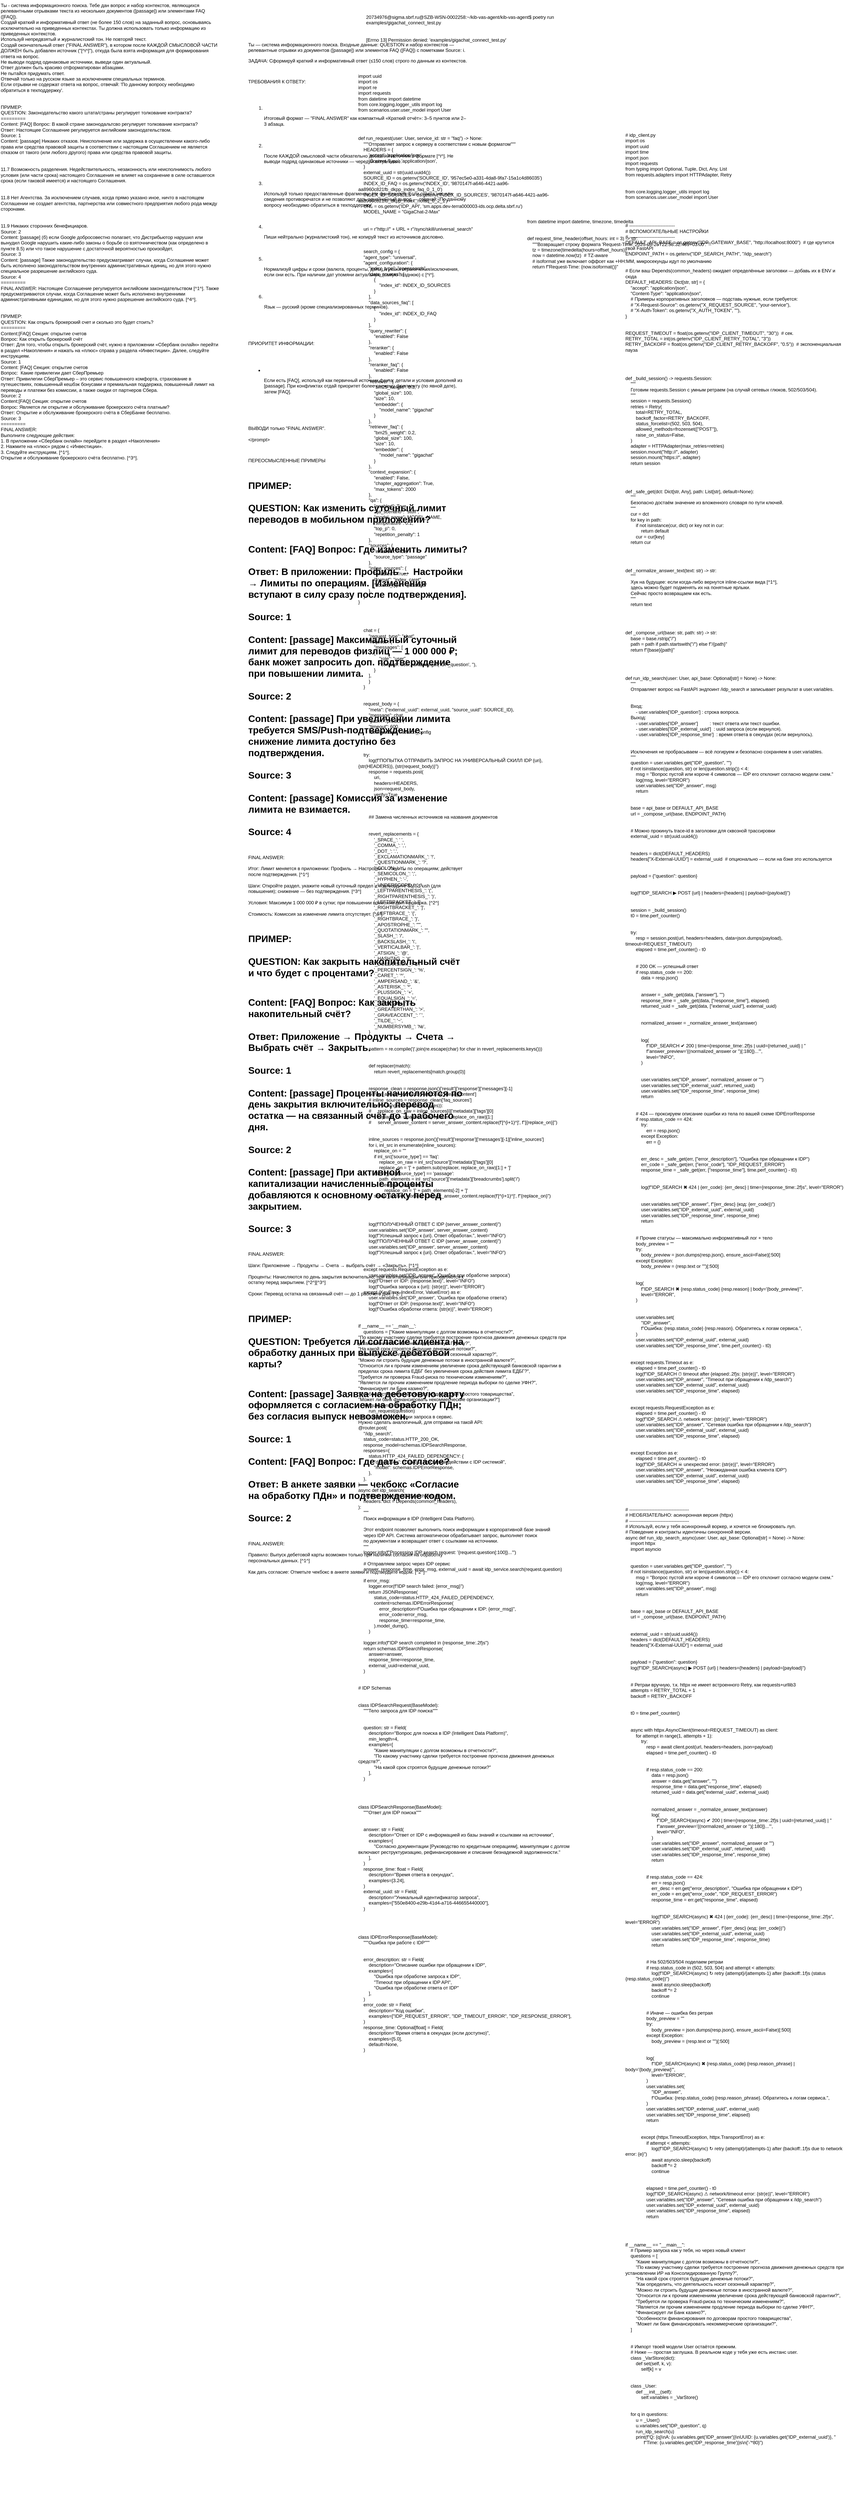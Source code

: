 <mxfile version="28.2.5">
  <diagram name="Страница — 1" id="YzAyhXTebkGU_6SpY-bU">
    <mxGraphModel dx="1152" dy="692" grid="1" gridSize="10" guides="1" tooltips="1" connect="1" arrows="1" fold="1" page="1" pageScale="1" pageWidth="3300" pageHeight="4681" math="0" shadow="0">
      <root>
        <mxCell id="0" />
        <mxCell id="1" parent="0" />
        <UserObject label="20734976@sigma.sbrf.ru@SZB-WSN-0002258:~/kib-vas-agent/kib-vas-agent$ poetry run examples/gigachat_connect_test.py &#xa;&#xa;&#xa;[Errno 13] Permission denied: &#39;examples/gigachat_connect_test.py&#39;" link="20734976@sigma.sbrf.ru@SZB-WSN-0002258:~/kib-vas-agent/kib-vas-agent$ poetry run examples/gigachat_connect_test.py &#xa;&#xa;&#xa;[Errno 13] Permission denied: &#39;examples/gigachat_connect_test.py&#39;" id="DSNMYpRrBqVaP7X5KKwe-1">
          <mxCell style="text;whiteSpace=wrap;" parent="1" vertex="1">
            <mxGeometry x="1050" y="180" width="560" height="100" as="geometry" />
          </mxCell>
        </UserObject>
        <UserObject label="import uuid&#xa;import os&#xa;import re&#xa;import requests&#xa;from datetime import datetime&#xa;from core.logging.logger_utils import log&#xa;from scenarios.user.user_model import User&#xa;&#xa;&#xa;&#xa;&#xa;def run_request(user: User, service_id: str = &quot;faq&quot;) -&gt; None:&#xa;    &quot;&quot;&quot;Отправляет запрос к серверу в соответствии с новым форматом&quot;&quot;&quot;&#xa;    HEADERS = {&#xa;        &#39;accept&#39;: &#39;application/json&#39;,&#xa;        &#39;Content-Type&#39;: &#39;application/json&#39;,&#xa;    }&#xa;    external_uuid = str(uuid.uuid4())&#xa;    SOURCE_ID = os.getenv(&#39;SOURCE_ID&#39;, &#39;957ec5e0-a331-4da8-9fa7-15a1c4d86035&#39;)&#xa;    INDEX_ID_FAQ = os.getenv(&#39;INDEX_ID&#39;, &#39;9870147f-a646-4421-aa96-aa8960c821fb_dkpp_index_faq_0_1_0&#39;)&#xa;    INDEX_ID_SOURCES = os.getenv(&#39;INDEX_ID_SOURCES&#39;, &#39;9870147f-a646-4421-aa96-aa8960c821fb_dkpp_index_nofaq_0_2_1&#39;)&#xa;    URL = os.getenv(&#39;IDP_API&#39;, &#39;sm.apps.dev-terra000003-ids.ocp.delta.sbrf.ru&#39;)&#xa;    MODEL_NAME = &quot;GigaChat-2-Max&quot;&#xa;&#xa;&#xa;    uri = r&quot;http://&quot; + URL + r&quot;/sync/skill/universal_search&quot;&#xa;&#xa;&#xa;        &#xa;    search_config = {&#xa;    &quot;agent_type&quot;: &quot;universal&quot;,&#xa;    &quot;agent_configuration&quot;: {&#xa;        &quot;index_type&quot;: &quot;opensearch&quot;,&#xa;        &quot;data_sources&quot;: [&#xa;            {&#xa;                &quot;index_id&quot;: INDEX_ID_SOURCES&#xa;            }&#xa;        ],&#xa;        &quot;data_sources_faq&quot;: [&#xa;            {&#xa;                &quot;index_id&quot;: INDEX_ID_FAQ&#xa;            }&#xa;        ],&#xa;        &quot;query_rewriter&quot;: {&#xa;            &quot;enabled&quot;: False&#xa;        },&#xa;        &quot;reranker&quot;: {&#xa;            &quot;enabled&quot;: False&#xa;        },&#xa;        &quot;reranker_faq&quot;: {&#xa;            &quot;enabled&quot;: False&#xa;        },&#xa;        &quot;retriever&quot;: {&#xa;            &quot;bm25_weight&quot;: 0.3,&#xa;            &quot;global_size&quot;: 100,&#xa;            &quot;size&quot;: 10,&#xa;            &quot;embedder&quot;: {&#xa;                &quot;model_name&quot;: &quot;gigachat&quot;&#xa;            }&#xa;        },&#xa;        &quot;retriever_faq&quot;: {&#xa;            &quot;bm25_weight&quot;: 0.2,&#xa;            &quot;global_size&quot;: 100,&#xa;            &quot;size&quot;: 10,&#xa;            &quot;embedder&quot;: {&#xa;                &quot;model_name&quot;: &quot;gigachat&quot;&#xa;            }&#xa;        },&#xa;        &quot;context_expansion&quot;: {&#xa;            &quot;enabled&quot;: False,&#xa;            &quot;chapter_aggregation&quot;: True,&#xa;            &quot;max_tokens&quot;: 2000&#xa;        },&#xa;        &quot;qa&quot;: {&#xa;            &quot;enabled&quot;: True,&#xa;            &quot;qa_scenario&quot;: &quot;stuff&quot;,&#xa;            &quot;model_name&quot;: MODEL_NAME,&#xa;            &quot;temperature&quot;: 0.1,&#xa;            &quot;top_p&quot;: 0,&#xa;            &quot;repetition_penalty&quot;: 1&#xa;        },&#xa;        &quot;sources&quot;: {&#xa;            &quot;enabled&quot;: True,&#xa;            &quot;source_type&quot;: &quot;passage&quot;&#xa;        },&#xa;        &quot;inline_sources&quot;: {&#xa;            &quot;enabled&quot;: True,&#xa;            &quot;format&quot;: &quot;index_caret&quot;,&#xa;            &quot;source_type&quot;: &quot;passage&quot;&#xa;        }&#xa;    }&#xa;}&#xa;&#xa;&#xa;&#xa;&#xa;    chat = {&#xa;        &quot;request_type&quot;: &quot;chat&quot;,&#xa;        &quot;request&quot;: {&#xa;            &quot;messages&quot;: [&#xa;            {&#xa;                &quot;role&quot;: &quot;user&quot;,&#xa;                &quot;content&quot;: user.variables.get(&#39;IDP_question&#39;, &#39;&#39;),&#xa;            }&#xa;        ],&#xa;        }&#xa;    }&#xa;&#xa;&#xa;    request_body = {&#xa;        &quot;meta&quot;: {&quot;external_uuid&quot;: external_uuid, &quot;source_uuid&quot;: SOURCE_ID},&#xa;        &quot;message&quot;: chat,&#xa;        &quot;path&quot;: &quot;/predict&quot;,&#xa;        &quot;timeout&quot;: 600,&#xa;        &quot;configuration&quot;: search_config&#xa;    }&#xa;&#xa;&#xa;    try:&#xa;        log(f&quot;ПОПЫТКА ОТПРАВИТЬ ЗАПРОС НА УНИВЕРСАЛЬНЫЙ СКИЛЛ IDP {uri}, {str(HEADERS)}, {str(request_body)}&quot;)&#xa;        response = requests.post(&#xa;            uri,&#xa;            headers=HEADERS,&#xa;            json=request_body,&#xa;            verify=True&#xa;        )&#xa;&#xa;&#xa;        ## Замена численных источников на названия документов&#xa;&#xa;&#xa;        revert_replacements = {&#xa;            &#39;_SPACE_&#39;: &#39; &#39;,&#xa;            &#39;_COMMA_&#39;: &#39;,&#39;,&#xa;            &#39;_DOT_&#39;: &#39;.&#39;,&#xa;            &#39;_EXCLAMATIONMARK_&#39;: &#39;!&#39;,&#xa;            &#39;_QUESTIONMARK_&#39;: &#39;?&#39;,&#xa;            &#39;_COLON_&#39;: &#39;:&#39;,&#xa;            &#39;_SEMICOLON_&#39;: &#39;;&#39;,&#xa;            &#39;_HYPHEN_&#39;: &#39;-&#39;,&#xa;            &#39;_UNDERSCORE_&#39;: &#39;_&#39;,&#xa;            &#39;_LEFTPARENTHESIS_&#39;: &#39;(&#39;,&#xa;            &#39;_RIGHTPARENTHESIS_&#39;: &#39;)&#39;,&#xa;            &#39;_LEFTBRACKET_&#39;: &#39;[&#39;,&#xa;            &#39;_RIGHTBRACKET_&#39;: &#39;]&#39;,&#xa;            &#39;_LEFTBRACE_&#39;: &#39;{&#39;,&#xa;            &#39;_RIGHTBRACE_&#39;: &#39;}&#39;,&#xa;            &#39;_APOSTROPHE_&#39;: &quot;&#39;&quot;,&#xa;            &#39;_QUOTATIONMARK_&#39;: &#39;&quot;&#39;,&#xa;            &#39;_SLASH_&#39;: &#39;/&#39;,&#xa;            &#39;_BACKSLASH_&#39;: &#39;\\&#39;,&#xa;            &#39;_VERTICALBAR_&#39;: &#39;|&#39;,&#xa;            &#39;_ATSIGN_&#39;: &#39;@&#39;,&#xa;            &#39;_HASHTAG_&#39;: &#39;#&#39;,&#xa;            &#39;_DOLLARSIGN_&#39;: &#39;$&#39;,&#xa;            &#39;_PERCENTSIGN_&#39;: &#39;%&#39;,&#xa;            &#39;_CARET_&#39;: &#39;^&#39;,&#xa;            &#39;_AMPERSAND_&#39;: &#39;&amp;&#39;,&#xa;            &#39;_ASTERISK_&#39;: &#39;*&#39;,&#xa;            &#39;_PLUSSIGN_&#39;: &#39;+&#39;,&#xa;            &#39;_EQUALSIGN_&#39;: &#39;=&#39;,&#xa;            &#39;_LESSTHAN_&#39;: &#39;&lt;&#39;,&#xa;            &#39;_GREATERTHAN_&#39;: &#39;&gt;&#39;,&#xa;            &#39;_GRAVEACCENT_&#39;: &#39;`&#39;,&#xa;            &#39;_TILDE_&#39;: &#39;~&#39;,&#xa;            &#39;_NUMBERSYMB_&#39;: &#39;№&#39;,&#xa;        }&#xa;&#xa;&#xa;        pattern = re.compile(&#39;|&#39;.join(re.escape(char) for char in revert_replacements.keys()))&#xa;&#xa;&#xa;        def replacer(match):&#xa;            return revert_replacements[match.group(0)]&#xa;&#xa;&#xa;        response_clean = response.json()[&#39;result&#39;][&#39;response&#39;][&#39;messages&#39;][-1]&#xa;        server_answer_content = response_clean[&#39;content&#39;]&#xa;        # inline_sources = response_clean[&#39;faq_sources&#39;]&#xa;        # for i in range(len(inline_sources)):&#xa;        #     replace_on_raw = inline_sources[i][&#39;metadata&#39;][&#39;tags&#39;][0]&#xa;        #     replace_on = pattern.sub(replacer, replace_on_raw)[1:]&#xa;        #     server_answer_content = server_answer_content.replace(f&#39;[^{i+1}^]&#39;, f&quot;[{replace_on}]&quot;)&#xa;&#xa;&#xa;        inline_sources = response.json()[&#39;result&#39;][&#39;response&#39;][&#39;messages&#39;][-1][&#39;inline_sources&#39;]&#xa;        for i, inl_src in enumerate(inline_sources):&#xa;            replace_on = &quot;&quot;&#xa;            if inl_src[&#39;source_type&#39;] == &#39;faq&#39;:&#xa;                replace_on_raw = inl_src[&#39;source&#39;][&#39;metadata&#39;][&#39;tags&#39;][0]&#xa;                replace_on = &#39;[&#39; + pattern.sub(replacer, replace_on_raw)[1:] + &#39;]&#39;&#xa;            elif inl_src[&#39;source_type&#39;] == &#39;passage&#39;:&#xa;                path_elements = inl_src[&#39;source&#39;][&#39;metadata&#39;][&#39;breadcrumbs&#39;].split(&#39;/&#39;)&#xa;                if len(path_elements) &gt; 1:&#xa;                    replace_on = &#39;[&#39; + path_elements[-2] + &#39;]&#39;&#xa;            server_answer_content = server_answer_content.replace(f&#39;[^{i+1}^]&#39;, f&quot;{replace_on}&quot;)&#xa;&#xa;&#xa;&#xa;&#xa;        log(f&quot;ПОЛУЧЕННЫЙ ОТВЕТ С IDP {server_answer_content}&quot;)&#xa;        user.variables.set(&#39;IDP_answer&#39;, server_answer_content)&#xa;        log(f&quot;Успешный запрос к {uri}. Ответ обработан.&quot;, level=&quot;INFO&quot;)&#xa;        log(f&quot;ПОЛУЧЕННЫЙ ОТВЕТ С IDP {server_answer_content}&quot;)&#xa;        user.variables.set(&#39;IDP_answer&#39;, server_answer_content)&#xa;        log(f&quot;Успешный запрос к {uri}. Ответ обработан.&quot;, level=&quot;INFO&quot;)&#xa;&#xa;&#xa;    except requests.RequestException as e:&#xa;        user.variables.set(&#39;IDP_answer&#39;, &#39;Ошибка при обработке запроса&#39;)&#xa;        log(f&quot;Ответ от IDP: {response.text}&quot;, level=&quot;INFO&quot;)&#xa;        log(f&quot;Ошибка запроса к {uri}: {str(e)}&quot;, level=&quot;ERROR&quot;)&#xa;    except (KeyError, IndexError, ValueError) as e:&#xa;        user.variables.set(&#39;IDP_answer&#39;, &#39;Ошибка при обработке ответа&#39;)&#xa;        log(f&quot;Ответ от IDP: {response.text}&quot;, level=&quot;INFO&quot;)&#xa;        log(f&quot;Ошибка обработки ответа: {str(e)}&quot;, level=&quot;ERROR&quot;)&#xa;&#xa;&#xa;if __name__ == &#39;__main__&#39;:&#xa;    questions = [&quot;Какие манипуляции с долгом возможны в отчетности?&quot;,&#xa;&quot;По какому участнику сделки требуется построение прогноза движения денежных средств при установлении ИР на Консолидированную Группу?&quot;,&#xa;&quot;На какой срок строятся будущие денежные потоки?&quot;,&#xa;&quot;Как определить, что деятельность носит сезонный характер?&quot;,&#xa;&quot;Можно ли строить будущие денежные потоки в иностранной валюте?&quot;,&#xa;&quot;Относится ли к прочим изменениям увеличение срока действующей банковской гарантии в пределах срока лимита ЕДБГ без увеличения срока действия лимита ЕДБГ?&quot;,&#xa;&quot;Требуется ли проверка Fraud-риска по техническим изменениям?&quot;,&#xa;&quot;Является ли прочим изменением продление периода выборки по сделке УФН?&quot;,&#xa;&quot;Финансирует ли Банк казино?&quot;,&#xa;&quot;Особенности финансирования по договорам простого товарищества&quot;,&#xa;&quot;Может ли банк финансировать некоммерческие организации?&quot;]&#xa;    for question in questions:&#xa;        run_request(question)&#xa;Это скрипт для отправки запроса в сервис.&#xa;Нужно сделать аналогичный, для отправки на такой API:&#xa;@router.post(&#xa;    &quot;/idp_search&quot;,&#xa;    status_code=status.HTTP_200_OK,&#xa;    response_model=schemas.IDPSearchResponse,&#xa;    responses={&#xa;        status.HTTP_424_FAILED_DEPENDENCY: {&#xa;            &quot;description&quot;: &quot;Ошибка при взаимодействии с IDP системой&quot;,&#xa;            &quot;model&quot;: schemas.IDPErrorResponse,&#xa;        },&#xa;    },&#xa;)&#xa;async def idp_search(&#xa;    request: schemas.IDPSearchRequest,&#xa;    headers: dict = Depends(common_headers),&#xa;):&#xa;    &quot;&quot;&quot;&#xa;    Поиск информации в IDP (Intelligent Data Platform).&#xa;    &#xa;    Этот endpoint позволяет выполнить поиск информации в корпоративной базе знаний &#xa;    через IDP API. Система автоматически обрабатывает запрос, выполняет поиск&#xa;    по документам и возвращает ответ с ссылками на источники.&#xa;    &quot;&quot;&quot;&#xa;    logger.info(f&quot;Processing IDP search request: &#39;{request.question[:100]}...&#39;&quot;)&#xa;    &#xa;    # Отправляем запрос через IDP сервис&#xa;    answer, response_time, error_msg, external_uuid = await idp_service.search(request.question)&#xa;    &#xa;    if error_msg:&#xa;        logger.error(f&quot;IDP search failed: {error_msg}&quot;)&#xa;        return JSONResponse(&#xa;            status_code=status.HTTP_424_FAILED_DEPENDENCY,&#xa;            content=schemas.IDPErrorResponse(&#xa;                error_description=f&quot;Ошибка при обращении к IDP: {error_msg}&quot;,&#xa;                error_code=error_msg,&#xa;                response_time=response_time,&#xa;            ).model_dump(),&#xa;        )&#xa;    &#xa;    logger.info(f&quot;IDP search completed in {response_time:.2f}s&quot;)&#xa;    return schemas.IDPSearchResponse(&#xa;        answer=answer,&#xa;        response_time=response_time,&#xa;        external_uuid=external_uuid,&#xa;    )&#xa;&#xa;&#xa;# IDP Schemas&#xa;&#xa;&#xa;class IDPSearchRequest(BaseModel):&#xa;    &quot;&quot;&quot;Тело запроса для IDP поиска&quot;&quot;&quot;&#xa;&#xa;&#xa;    question: str = Field(&#xa;        description=&quot;Вопрос для поиска в IDP (Intelligent Data Platform)&quot;,&#xa;        min_length=4,&#xa;        examples=[&#xa;            &quot;Какие манипуляции с долгом возможны в отчетности?&quot;,&#xa;            &quot;По какому участнику сделки требуется построение прогноза движения денежных средств?&quot;,&#xa;            &quot;На какой срок строятся будущие денежные потоки?&quot;&#xa;        ],&#xa;    )&#xa;&#xa;&#xa;&#xa;&#xa;class IDPSearchResponse(BaseModel):&#xa;    &quot;&quot;&quot;Ответ для IDP поиска&quot;&quot;&quot;&#xa;&#xa;&#xa;    answer: str = Field(&#xa;        description=&quot;Ответ от IDP с информацией из базы знаний и ссылками на источники&quot;,&#xa;        examples=[&#xa;            &quot;Согласно документации [Руководство по кредитным операциям], манипуляции с долгом включают реструктуризацию, рефинансирование и списание безнадежной задолженности.&quot;&#xa;        ],&#xa;    )&#xa;    response_time: float = Field(&#xa;        description=&quot;Время ответа в секундах&quot;,&#xa;        examples=[3.24],&#xa;    )&#xa;    external_uuid: str = Field(&#xa;        description=&quot;Уникальный идентификатор запроса&quot;,&#xa;        examples=[&quot;550e8400-e29b-41d4-a716-446655440000&quot;],&#xa;    )&#xa;&#xa;&#xa;&#xa;&#xa;class IDPErrorResponse(BaseModel):&#xa;    &quot;&quot;&quot;Ошибка при работе с IDP&quot;&quot;&quot;&#xa;&#xa;&#xa;    error_description: str = Field(&#xa;        description=&quot;Описание ошибки при обращении к IDP&quot;,&#xa;        examples=[&#xa;            &quot;Ошибка при обработке запроса к IDP&quot;,&#xa;            &quot;Timeout при обращении к IDP API&quot;,&#xa;            &quot;Ошибка при обработке ответа от IDP&quot;&#xa;        ],&#xa;    )&#xa;    error_code: str = Field(&#xa;        description=&quot;Код ошибки&quot;,&#xa;        examples=[&quot;IDP_REQUEST_ERROR&quot;, &quot;IDP_TIMEOUT_ERROR&quot;, &quot;IDP_RESPONSE_ERROR&quot;],&#xa;    )&#xa;    response_time: Optional[float] = Field(&#xa;        description=&quot;Время ответа в секундах (если доступно)&quot;,&#xa;        examples=[5.0],&#xa;        default=None,&#xa;    )" link="import uuid&#xa;import os&#xa;import re&#xa;import requests&#xa;from datetime import datetime&#xa;from core.logging.logger_utils import log&#xa;from scenarios.user.user_model import User&#xa;&#xa;&#xa;&#xa;&#xa;def run_request(user: User, service_id: str = &quot;faq&quot;) -&gt; None:&#xa;    &quot;&quot;&quot;Отправляет запрос к серверу в соответствии с новым форматом&quot;&quot;&quot;&#xa;    HEADERS = {&#xa;        &#39;accept&#39;: &#39;application/json&#39;,&#xa;        &#39;Content-Type&#39;: &#39;application/json&#39;,&#xa;    }&#xa;    external_uuid = str(uuid.uuid4())&#xa;    SOURCE_ID = os.getenv(&#39;SOURCE_ID&#39;, &#39;957ec5e0-a331-4da8-9fa7-15a1c4d86035&#39;)&#xa;    INDEX_ID_FAQ = os.getenv(&#39;INDEX_ID&#39;, &#39;9870147f-a646-4421-aa96-aa8960c821fb_dkpp_index_faq_0_1_0&#39;)&#xa;    INDEX_ID_SOURCES = os.getenv(&#39;INDEX_ID_SOURCES&#39;, &#39;9870147f-a646-4421-aa96-aa8960c821fb_dkpp_index_nofaq_0_2_1&#39;)&#xa;    URL = os.getenv(&#39;IDP_API&#39;, &#39;sm.apps.dev-terra000003-ids.ocp.delta.sbrf.ru&#39;)&#xa;    MODEL_NAME = &quot;GigaChat-2-Max&quot;&#xa;&#xa;&#xa;    uri = r&quot;http://&quot; + URL + r&quot;/sync/skill/universal_search&quot;&#xa;&#xa;&#xa;        &#xa;    search_config = {&#xa;    &quot;agent_type&quot;: &quot;universal&quot;,&#xa;    &quot;agent_configuration&quot;: {&#xa;        &quot;index_type&quot;: &quot;opensearch&quot;,&#xa;        &quot;data_sources&quot;: [&#xa;            {&#xa;                &quot;index_id&quot;: INDEX_ID_SOURCES&#xa;            }&#xa;        ],&#xa;        &quot;data_sources_faq&quot;: [&#xa;            {&#xa;                &quot;index_id&quot;: INDEX_ID_FAQ&#xa;            }&#xa;        ],&#xa;        &quot;query_rewriter&quot;: {&#xa;            &quot;enabled&quot;: False&#xa;        },&#xa;        &quot;reranker&quot;: {&#xa;            &quot;enabled&quot;: False&#xa;        },&#xa;        &quot;reranker_faq&quot;: {&#xa;            &quot;enabled&quot;: False&#xa;        },&#xa;        &quot;retriever&quot;: {&#xa;            &quot;bm25_weight&quot;: 0.3,&#xa;            &quot;global_size&quot;: 100,&#xa;            &quot;size&quot;: 10,&#xa;            &quot;embedder&quot;: {&#xa;                &quot;model_name&quot;: &quot;gigachat&quot;&#xa;            }&#xa;        },&#xa;        &quot;retriever_faq&quot;: {&#xa;            &quot;bm25_weight&quot;: 0.2,&#xa;            &quot;global_size&quot;: 100,&#xa;            &quot;size&quot;: 10,&#xa;            &quot;embedder&quot;: {&#xa;                &quot;model_name&quot;: &quot;gigachat&quot;&#xa;            }&#xa;        },&#xa;        &quot;context_expansion&quot;: {&#xa;            &quot;enabled&quot;: False,&#xa;            &quot;chapter_aggregation&quot;: True,&#xa;            &quot;max_tokens&quot;: 2000&#xa;        },&#xa;        &quot;qa&quot;: {&#xa;            &quot;enabled&quot;: True,&#xa;            &quot;qa_scenario&quot;: &quot;stuff&quot;,&#xa;            &quot;model_name&quot;: MODEL_NAME,&#xa;            &quot;temperature&quot;: 0.1,&#xa;            &quot;top_p&quot;: 0,&#xa;            &quot;repetition_penalty&quot;: 1&#xa;        },&#xa;        &quot;sources&quot;: {&#xa;            &quot;enabled&quot;: True,&#xa;            &quot;source_type&quot;: &quot;passage&quot;&#xa;        },&#xa;        &quot;inline_sources&quot;: {&#xa;            &quot;enabled&quot;: True,&#xa;            &quot;format&quot;: &quot;index_caret&quot;,&#xa;            &quot;source_type&quot;: &quot;passage&quot;&#xa;        }&#xa;    }&#xa;}&#xa;&#xa;&#xa;&#xa;&#xa;    chat = {&#xa;        &quot;request_type&quot;: &quot;chat&quot;,&#xa;        &quot;request&quot;: {&#xa;            &quot;messages&quot;: [&#xa;            {&#xa;                &quot;role&quot;: &quot;user&quot;,&#xa;                &quot;content&quot;: user.variables.get(&#39;IDP_question&#39;, &#39;&#39;),&#xa;            }&#xa;        ],&#xa;        }&#xa;    }&#xa;&#xa;&#xa;    request_body = {&#xa;        &quot;meta&quot;: {&quot;external_uuid&quot;: external_uuid, &quot;source_uuid&quot;: SOURCE_ID},&#xa;        &quot;message&quot;: chat,&#xa;        &quot;path&quot;: &quot;/predict&quot;,&#xa;        &quot;timeout&quot;: 600,&#xa;        &quot;configuration&quot;: search_config&#xa;    }&#xa;&#xa;&#xa;    try:&#xa;        log(f&quot;ПОПЫТКА ОТПРАВИТЬ ЗАПРОС НА УНИВЕРСАЛЬНЫЙ СКИЛЛ IDP {uri}, {str(HEADERS)}, {str(request_body)}&quot;)&#xa;        response = requests.post(&#xa;            uri,&#xa;            headers=HEADERS,&#xa;            json=request_body,&#xa;            verify=True&#xa;        )&#xa;&#xa;&#xa;        ## Замена численных источников на названия документов&#xa;&#xa;&#xa;        revert_replacements = {&#xa;            &#39;_SPACE_&#39;: &#39; &#39;,&#xa;            &#39;_COMMA_&#39;: &#39;,&#39;,&#xa;            &#39;_DOT_&#39;: &#39;.&#39;,&#xa;            &#39;_EXCLAMATIONMARK_&#39;: &#39;!&#39;,&#xa;            &#39;_QUESTIONMARK_&#39;: &#39;?&#39;,&#xa;            &#39;_COLON_&#39;: &#39;:&#39;,&#xa;            &#39;_SEMICOLON_&#39;: &#39;;&#39;,&#xa;            &#39;_HYPHEN_&#39;: &#39;-&#39;,&#xa;            &#39;_UNDERSCORE_&#39;: &#39;_&#39;,&#xa;            &#39;_LEFTPARENTHESIS_&#39;: &#39;(&#39;,&#xa;            &#39;_RIGHTPARENTHESIS_&#39;: &#39;)&#39;,&#xa;            &#39;_LEFTBRACKET_&#39;: &#39;[&#39;,&#xa;            &#39;_RIGHTBRACKET_&#39;: &#39;]&#39;,&#xa;            &#39;_LEFTBRACE_&#39;: &#39;{&#39;,&#xa;            &#39;_RIGHTBRACE_&#39;: &#39;}&#39;,&#xa;            &#39;_APOSTROPHE_&#39;: &quot;&#39;&quot;,&#xa;            &#39;_QUOTATIONMARK_&#39;: &#39;&quot;&#39;,&#xa;            &#39;_SLASH_&#39;: &#39;/&#39;,&#xa;            &#39;_BACKSLASH_&#39;: &#39;\\&#39;,&#xa;            &#39;_VERTICALBAR_&#39;: &#39;|&#39;,&#xa;            &#39;_ATSIGN_&#39;: &#39;@&#39;,&#xa;            &#39;_HASHTAG_&#39;: &#39;#&#39;,&#xa;            &#39;_DOLLARSIGN_&#39;: &#39;$&#39;,&#xa;            &#39;_PERCENTSIGN_&#39;: &#39;%&#39;,&#xa;            &#39;_CARET_&#39;: &#39;^&#39;,&#xa;            &#39;_AMPERSAND_&#39;: &#39;&amp;&#39;,&#xa;            &#39;_ASTERISK_&#39;: &#39;*&#39;,&#xa;            &#39;_PLUSSIGN_&#39;: &#39;+&#39;,&#xa;            &#39;_EQUALSIGN_&#39;: &#39;=&#39;,&#xa;            &#39;_LESSTHAN_&#39;: &#39;&lt;&#39;,&#xa;            &#39;_GREATERTHAN_&#39;: &#39;&gt;&#39;,&#xa;            &#39;_GRAVEACCENT_&#39;: &#39;`&#39;,&#xa;            &#39;_TILDE_&#39;: &#39;~&#39;,&#xa;            &#39;_NUMBERSYMB_&#39;: &#39;№&#39;,&#xa;        }&#xa;&#xa;&#xa;        pattern = re.compile(&#39;|&#39;.join(re.escape(char) for char in revert_replacements.keys()))&#xa;&#xa;&#xa;        def replacer(match):&#xa;            return revert_replacements[match.group(0)]&#xa;&#xa;&#xa;        response_clean = response.json()[&#39;result&#39;][&#39;response&#39;][&#39;messages&#39;][-1]&#xa;        server_answer_content = response_clean[&#39;content&#39;]&#xa;        # inline_sources = response_clean[&#39;faq_sources&#39;]&#xa;        # for i in range(len(inline_sources)):&#xa;        #     replace_on_raw = inline_sources[i][&#39;metadata&#39;][&#39;tags&#39;][0]&#xa;        #     replace_on = pattern.sub(replacer, replace_on_raw)[1:]&#xa;        #     server_answer_content = server_answer_content.replace(f&#39;[^{i+1}^]&#39;, f&quot;[{replace_on}]&quot;)&#xa;&#xa;&#xa;        inline_sources = response.json()[&#39;result&#39;][&#39;response&#39;][&#39;messages&#39;][-1][&#39;inline_sources&#39;]&#xa;        for i, inl_src in enumerate(inline_sources):&#xa;            replace_on = &quot;&quot;&#xa;            if inl_src[&#39;source_type&#39;] == &#39;faq&#39;:&#xa;                replace_on_raw = inl_src[&#39;source&#39;][&#39;metadata&#39;][&#39;tags&#39;][0]&#xa;                replace_on = &#39;[&#39; + pattern.sub(replacer, replace_on_raw)[1:] + &#39;]&#39;&#xa;            elif inl_src[&#39;source_type&#39;] == &#39;passage&#39;:&#xa;                path_elements = inl_src[&#39;source&#39;][&#39;metadata&#39;][&#39;breadcrumbs&#39;].split(&#39;/&#39;)&#xa;                if len(path_elements) &gt; 1:&#xa;                    replace_on = &#39;[&#39; + path_elements[-2] + &#39;]&#39;&#xa;            server_answer_content = server_answer_content.replace(f&#39;[^{i+1}^]&#39;, f&quot;{replace_on}&quot;)&#xa;&#xa;&#xa;&#xa;&#xa;        log(f&quot;ПОЛУЧЕННЫЙ ОТВЕТ С IDP {server_answer_content}&quot;)&#xa;        user.variables.set(&#39;IDP_answer&#39;, server_answer_content)&#xa;        log(f&quot;Успешный запрос к {uri}. Ответ обработан.&quot;, level=&quot;INFO&quot;)&#xa;        log(f&quot;ПОЛУЧЕННЫЙ ОТВЕТ С IDP {server_answer_content}&quot;)&#xa;        user.variables.set(&#39;IDP_answer&#39;, server_answer_content)&#xa;        log(f&quot;Успешный запрос к {uri}. Ответ обработан.&quot;, level=&quot;INFO&quot;)&#xa;&#xa;&#xa;    except requests.RequestException as e:&#xa;        user.variables.set(&#39;IDP_answer&#39;, &#39;Ошибка при обработке запроса&#39;)&#xa;        log(f&quot;Ответ от IDP: {response.text}&quot;, level=&quot;INFO&quot;)&#xa;        log(f&quot;Ошибка запроса к {uri}: {str(e)}&quot;, level=&quot;ERROR&quot;)&#xa;    except (KeyError, IndexError, ValueError) as e:&#xa;        user.variables.set(&#39;IDP_answer&#39;, &#39;Ошибка при обработке ответа&#39;)&#xa;        log(f&quot;Ответ от IDP: {response.text}&quot;, level=&quot;INFO&quot;)&#xa;        log(f&quot;Ошибка обработки ответа: {str(e)}&quot;, level=&quot;ERROR&quot;)&#xa;&#xa;&#xa;if __name__ == &#39;__main__&#39;:&#xa;    questions = [&quot;Какие манипуляции с долгом возможны в отчетности?&quot;,&#xa;&quot;По какому участнику сделки требуется построение прогноза движения денежных средств при установлении ИР на Консолидированную Группу?&quot;,&#xa;&quot;На какой срок строятся будущие денежные потоки?&quot;,&#xa;&quot;Как определить, что деятельность носит сезонный характер?&quot;,&#xa;&quot;Можно ли строить будущие денежные потоки в иностранной валюте?&quot;,&#xa;&quot;Относится ли к прочим изменениям увеличение срока действующей банковской гарантии в пределах срока лимита ЕДБГ без увеличения срока действия лимита ЕДБГ?&quot;,&#xa;&quot;Требуется ли проверка Fraud-риска по техническим изменениям?&quot;,&#xa;&quot;Является ли прочим изменением продление периода выборки по сделке УФН?&quot;,&#xa;&quot;Финансирует ли Банк казино?&quot;,&#xa;&quot;Особенности финансирования по договорам простого товарищества&quot;,&#xa;&quot;Может ли банк финансировать некоммерческие организации?&quot;]&#xa;    for question in questions:&#xa;        run_request(question)&#xa;Это скрипт для отправки запроса в сервис.&#xa;Нужно сделать аналогичный, для отправки на такой API:&#xa;@router.post(&#xa;    &quot;/idp_search&quot;,&#xa;    status_code=status.HTTP_200_OK,&#xa;    response_model=schemas.IDPSearchResponse,&#xa;    responses={&#xa;        status.HTTP_424_FAILED_DEPENDENCY: {&#xa;            &quot;description&quot;: &quot;Ошибка при взаимодействии с IDP системой&quot;,&#xa;            &quot;model&quot;: schemas.IDPErrorResponse,&#xa;        },&#xa;    },&#xa;)&#xa;async def idp_search(&#xa;    request: schemas.IDPSearchRequest,&#xa;    headers: dict = Depends(common_headers),&#xa;):&#xa;    &quot;&quot;&quot;&#xa;    Поиск информации в IDP (Intelligent Data Platform).&#xa;    &#xa;    Этот endpoint позволяет выполнить поиск информации в корпоративной базе знаний &#xa;    через IDP API. Система автоматически обрабатывает запрос, выполняет поиск&#xa;    по документам и возвращает ответ с ссылками на источники.&#xa;    &quot;&quot;&quot;&#xa;    logger.info(f&quot;Processing IDP search request: &#39;{request.question[:100]}...&#39;&quot;)&#xa;    &#xa;    # Отправляем запрос через IDP сервис&#xa;    answer, response_time, error_msg, external_uuid = await idp_service.search(request.question)&#xa;    &#xa;    if error_msg:&#xa;        logger.error(f&quot;IDP search failed: {error_msg}&quot;)&#xa;        return JSONResponse(&#xa;            status_code=status.HTTP_424_FAILED_DEPENDENCY,&#xa;            content=schemas.IDPErrorResponse(&#xa;                error_description=f&quot;Ошибка при обращении к IDP: {error_msg}&quot;,&#xa;                error_code=error_msg,&#xa;                response_time=response_time,&#xa;            ).model_dump(),&#xa;        )&#xa;    &#xa;    logger.info(f&quot;IDP search completed in {response_time:.2f}s&quot;)&#xa;    return schemas.IDPSearchResponse(&#xa;        answer=answer,&#xa;        response_time=response_time,&#xa;        external_uuid=external_uuid,&#xa;    )&#xa;&#xa;&#xa;# IDP Schemas&#xa;&#xa;&#xa;class IDPSearchRequest(BaseModel):&#xa;    &quot;&quot;&quot;Тело запроса для IDP поиска&quot;&quot;&quot;&#xa;&#xa;&#xa;    question: str = Field(&#xa;        description=&quot;Вопрос для поиска в IDP (Intelligent Data Platform)&quot;,&#xa;        min_length=4,&#xa;        examples=[&#xa;            &quot;Какие манипуляции с долгом возможны в отчетности?&quot;,&#xa;            &quot;По какому участнику сделки требуется построение прогноза движения денежных средств?&quot;,&#xa;            &quot;На какой срок строятся будущие денежные потоки?&quot;&#xa;        ],&#xa;    )&#xa;&#xa;&#xa;&#xa;&#xa;class IDPSearchResponse(BaseModel):&#xa;    &quot;&quot;&quot;Ответ для IDP поиска&quot;&quot;&quot;&#xa;&#xa;&#xa;    answer: str = Field(&#xa;        description=&quot;Ответ от IDP с информацией из базы знаний и ссылками на источники&quot;,&#xa;        examples=[&#xa;            &quot;Согласно документации [Руководство по кредитным операциям], манипуляции с долгом включают реструктуризацию, рефинансирование и списание безнадежной задолженности.&quot;&#xa;        ],&#xa;    )&#xa;    response_time: float = Field(&#xa;        description=&quot;Время ответа в секундах&quot;,&#xa;        examples=[3.24],&#xa;    )&#xa;    external_uuid: str = Field(&#xa;        description=&quot;Уникальный идентификатор запроса&quot;,&#xa;        examples=[&quot;550e8400-e29b-41d4-a716-446655440000&quot;],&#xa;    )&#xa;&#xa;&#xa;&#xa;&#xa;class IDPErrorResponse(BaseModel):&#xa;    &quot;&quot;&quot;Ошибка при работе с IDP&quot;&quot;&quot;&#xa;&#xa;&#xa;    error_description: str = Field(&#xa;        description=&quot;Описание ошибки при обращении к IDP&quot;,&#xa;        examples=[&#xa;            &quot;Ошибка при обработке запроса к IDP&quot;,&#xa;            &quot;Timeout при обращении к IDP API&quot;,&#xa;            &quot;Ошибка при обработке ответа от IDP&quot;&#xa;        ],&#xa;    )&#xa;    error_code: str = Field(&#xa;        description=&quot;Код ошибки&quot;,&#xa;        examples=[&quot;IDP_REQUEST_ERROR&quot;, &quot;IDP_TIMEOUT_ERROR&quot;, &quot;IDP_RESPONSE_ERROR&quot;],&#xa;    )&#xa;    response_time: Optional[float] = Field(&#xa;        description=&quot;Время ответа в секундах (если доступно)&quot;,&#xa;        examples=[5.0],&#xa;        default=None,&#xa;    )" id="tjXOWgZFEl35QNcsJMh5-1">
          <mxCell style="text;whiteSpace=wrap;" parent="1" vertex="1">
            <mxGeometry x="1030" y="330" width="560" height="5090" as="geometry" />
          </mxCell>
        </UserObject>
        <UserObject label="# idp_client.py&#xa;import os&#xa;import uuid&#xa;import time&#xa;import json&#xa;import requests&#xa;from typing import Optional, Tuple, Dict, Any, List&#xa;from requests.adapters import HTTPAdapter, Retry&#xa;&#xa;&#xa;from core.logging.logger_utils import log&#xa;from scenarios.user.user_model import User&#xa;&#xa;&#xa;&#xa;&#xa;# -----------------------------&#xa;# ВСПОМОГАТЕЛЬНЫЕ НАСТРОЙКИ&#xa;# -----------------------------&#xa;DEFAULT_API_BASE = os.getenv(&quot;IDP_GATEWAY_BASE&quot;, &quot;http://localhost:8000&quot;)  # где крутится твой FastAPI&#xa;ENDPOINT_PATH = os.getenv(&quot;IDP_SEARCH_PATH&quot;, &quot;/idp_search&quot;)&#xa;&#xa;&#xa;# Если ваш Depends(common_headers) ожидает определённые заголовки — добавь их в ENV и сюда&#xa;DEFAULT_HEADERS: Dict[str, str] = {&#xa;    &quot;accept&quot;: &quot;application/json&quot;,&#xa;    &quot;Content-Type&quot;: &quot;application/json&quot;,&#xa;    # Примеры корпоративных заголовков — подставь нужные, если требуется:&#xa;    # &quot;X-Request-Source&quot;: os.getenv(&quot;X_REQUEST_SOURCE&quot;, &quot;your-service&quot;),&#xa;    # &quot;X-Auth-Token&quot;: os.getenv(&quot;X_AUTH_TOKEN&quot;, &quot;&quot;),&#xa;}&#xa;&#xa;&#xa;REQUEST_TIMEOUT = float(os.getenv(&quot;IDP_CLIENT_TIMEOUT&quot;, &quot;30&quot;))  # сек.&#xa;RETRY_TOTAL = int(os.getenv(&quot;IDP_CLIENT_RETRY_TOTAL&quot;, &quot;3&quot;))&#xa;RETRY_BACKOFF = float(os.getenv(&quot;IDP_CLIENT_RETRY_BACKOFF&quot;, &quot;0.5&quot;))  # экспоненциальная пауза&#xa;&#xa;&#xa;&#xa;&#xa;def _build_session() -&gt; requests.Session:&#xa;    &quot;&quot;&quot;&#xa;    Готовим requests.Session с умным ретраем (на случай сетевых глюков, 502/503/504).&#xa;    &quot;&quot;&quot;&#xa;    session = requests.Session()&#xa;    retries = Retry(&#xa;        total=RETRY_TOTAL,&#xa;        backoff_factor=RETRY_BACKOFF,&#xa;        status_forcelist=(502, 503, 504),&#xa;        allowed_methods=frozenset([&quot;POST&quot;]),&#xa;        raise_on_status=False,&#xa;    )&#xa;    adapter = HTTPAdapter(max_retries=retries)&#xa;    session.mount(&quot;http://&quot;, adapter)&#xa;    session.mount(&quot;https://&quot;, adapter)&#xa;    return session&#xa;&#xa;&#xa;&#xa;&#xa;def _safe_get(dct: Dict[str, Any], path: List[str], default=None):&#xa;    &quot;&quot;&quot;&#xa;    Безопасно достаём значение из вложенного словаря по пути ключей.&#xa;    &quot;&quot;&quot;&#xa;    cur = dct&#xa;    for key in path:&#xa;        if not isinstance(cur, dict) or key not in cur:&#xa;            return default&#xa;        cur = cur[key]&#xa;    return cur&#xa;&#xa;&#xa;&#xa;&#xa;def _normalize_answer_text(text: str) -&gt; str:&#xa;    &quot;&quot;&quot;&#xa;    Хук на будущее: если когда-либо вернутся inline-ссылки вида [^1^],&#xa;    здесь можно будет подменять их на понятные ярлыки.&#xa;    Сейчас просто возвращаем как есть.&#xa;    &quot;&quot;&quot;&#xa;    return text&#xa;&#xa;&#xa;&#xa;&#xa;def _compose_url(base: str, path: str) -&gt; str:&#xa;    base = base.rstrip(&quot;/&quot;)&#xa;    path = path if path.startswith(&quot;/&quot;) else f&quot;/{path}&quot;&#xa;    return f&quot;{base}{path}&quot;&#xa;&#xa;&#xa;&#xa;&#xa;def run_idp_search(user: User, api_base: Optional[str] = None) -&gt; None:&#xa;    &quot;&quot;&quot;&#xa;    Отправляет вопрос на FastAPI эндпоинт /idp_search и записывает результат в user.variables.&#xa;&#xa;&#xa;    Вход:&#xa;        - user.variables[&#39;IDP_question&#39;] : строка вопроса.&#xa;    Выход:&#xa;        - user.variables[&#39;IDP_answer&#39;]         : текст ответа или текст ошибки.&#xa;        - user.variables[&#39;IDP_external_uuid&#39;]  : uuid запроса (если вернулся).&#xa;        - user.variables[&#39;IDP_response_time&#39;]  : время ответа в секундах (если вернулось).&#xa;&#xa;&#xa;    Исключения не пробрасываем — всё логируем и безопасно сохраняем в user.variables.&#xa;    &quot;&quot;&quot;&#xa;    question = user.variables.get(&quot;IDP_question&quot;, &quot;&quot;)&#xa;    if not isinstance(question, str) or len(question.strip()) &lt; 4:&#xa;        msg = &quot;Вопрос пустой или короче 4 символов — IDP его отклонит согласно модели схем.&quot;&#xa;        log(msg, level=&quot;ERROR&quot;)&#xa;        user.variables.set(&quot;IDP_answer&quot;, msg)&#xa;        return&#xa;&#xa;&#xa;    base = api_base or DEFAULT_API_BASE&#xa;    url = _compose_url(base, ENDPOINT_PATH)&#xa;&#xa;&#xa;    # Можно прокинуть trace-id в заголовки для сквозной трассировки&#xa;    external_uuid = str(uuid.uuid4())&#xa;&#xa;&#xa;    headers = dict(DEFAULT_HEADERS)&#xa;    headers[&quot;X-External-UUID&quot;] = external_uuid  # опционально — если на бэке это используется&#xa;&#xa;&#xa;    payload = {&quot;question&quot;: question}&#xa;&#xa;&#xa;    log(f&quot;IDP_SEARCH ▶ POST {url} | headers={headers} | payload={payload}&quot;)&#xa;&#xa;&#xa;    session = _build_session()&#xa;    t0 = time.perf_counter()&#xa;&#xa;&#xa;    try:&#xa;        resp = session.post(url, headers=headers, data=json.dumps(payload), timeout=REQUEST_TIMEOUT)&#xa;        elapsed = time.perf_counter() - t0&#xa;&#xa;&#xa;        # 200 OK — успешный ответ&#xa;        if resp.status_code == 200:&#xa;            data = resp.json()&#xa;&#xa;&#xa;            answer = _safe_get(data, [&quot;answer&quot;], &quot;&quot;)&#xa;            response_time = _safe_get(data, [&quot;response_time&quot;], elapsed)&#xa;            returned_uuid = _safe_get(data, [&quot;external_uuid&quot;], external_uuid)&#xa;&#xa;&#xa;            normalized_answer = _normalize_answer_text(answer)&#xa;&#xa;&#xa;            log(&#xa;                f&quot;IDP_SEARCH ✔ 200 | time={response_time:.2f}s | uuid={returned_uuid} | &quot;&#xa;                f&quot;answer_preview=&#39;{(normalized_answer or &#39;&#39;)[:180]}...&#39;&quot;,&#xa;                level=&quot;INFO&quot;,&#xa;            )&#xa;&#xa;&#xa;            user.variables.set(&quot;IDP_answer&quot;, normalized_answer or &quot;&quot;)&#xa;            user.variables.set(&quot;IDP_external_uuid&quot;, returned_uuid)&#xa;            user.variables.set(&quot;IDP_response_time&quot;, response_time)&#xa;            return&#xa;&#xa;&#xa;        # 424 — проксируем описание ошибки из тела по вашей схеме IDPErrorResponse&#xa;        if resp.status_code == 424:&#xa;            try:&#xa;                err = resp.json()&#xa;            except Exception:&#xa;                err = {}&#xa;&#xa;&#xa;            err_desc = _safe_get(err, [&quot;error_description&quot;], &quot;Ошибка при обращении к IDP&quot;)&#xa;            err_code = _safe_get(err, [&quot;error_code&quot;], &quot;IDP_REQUEST_ERROR&quot;)&#xa;            response_time = _safe_get(err, [&quot;response_time&quot;], time.perf_counter() - t0)&#xa;&#xa;&#xa;            log(f&quot;IDP_SEARCH ✖ 424 | {err_code}: {err_desc} | time={response_time:.2f}s&quot;, level=&quot;ERROR&quot;)&#xa;&#xa;&#xa;            user.variables.set(&quot;IDP_answer&quot;, f&quot;{err_desc} (код: {err_code})&quot;)&#xa;            user.variables.set(&quot;IDP_external_uuid&quot;, external_uuid)&#xa;            user.variables.set(&quot;IDP_response_time&quot;, response_time)&#xa;            return&#xa;&#xa;&#xa;        # Прочие статусы — максимально информативный лог + тело&#xa;        body_preview = &quot;&quot;&#xa;        try:&#xa;            body_preview = json.dumps(resp.json(), ensure_ascii=False)[:500]&#xa;        except Exception:&#xa;            body_preview = (resp.text or &quot;&quot;)[:500]&#xa;&#xa;&#xa;        log(&#xa;            f&quot;IDP_SEARCH ✖ {resp.status_code} {resp.reason} | body=&#39;{body_preview}&#39;&quot;,&#xa;            level=&quot;ERROR&quot;,&#xa;        )&#xa;&#xa;&#xa;        user.variables.set(&#xa;            &quot;IDP_answer&quot;,&#xa;            f&quot;Ошибка: {resp.status_code} {resp.reason}. Обратитесь к логам сервиса.&quot;,&#xa;        )&#xa;        user.variables.set(&quot;IDP_external_uuid&quot;, external_uuid)&#xa;        user.variables.set(&quot;IDP_response_time&quot;, time.perf_counter() - t0)&#xa;&#xa;&#xa;    except requests.Timeout as e:&#xa;        elapsed = time.perf_counter() - t0&#xa;        log(f&quot;IDP_SEARCH ⏱ timeout after {elapsed:.2f}s: {str(e)}&quot;, level=&quot;ERROR&quot;)&#xa;        user.variables.set(&quot;IDP_answer&quot;, &quot;Timeout при обращении к /idp_search&quot;)&#xa;        user.variables.set(&quot;IDP_external_uuid&quot;, external_uuid)&#xa;        user.variables.set(&quot;IDP_response_time&quot;, elapsed)&#xa;&#xa;&#xa;    except requests.RequestException as e:&#xa;        elapsed = time.perf_counter() - t0&#xa;        log(f&quot;IDP_SEARCH ⚠ network error: {str(e)}&quot;, level=&quot;ERROR&quot;)&#xa;        user.variables.set(&quot;IDP_answer&quot;, &quot;Сетевая ошибка при обращении к /idp_search&quot;)&#xa;        user.variables.set(&quot;IDP_external_uuid&quot;, external_uuid)&#xa;        user.variables.set(&quot;IDP_response_time&quot;, elapsed)&#xa;&#xa;&#xa;    except Exception as e:&#xa;        elapsed = time.perf_counter() - t0&#xa;        log(f&quot;IDP_SEARCH ☠ unexpected error: {str(e)}&quot;, level=&quot;ERROR&quot;)&#xa;        user.variables.set(&quot;IDP_answer&quot;, &quot;Неожиданная ошибка клиента IDP&quot;)&#xa;        user.variables.set(&quot;IDP_external_uuid&quot;, external_uuid)&#xa;        user.variables.set(&quot;IDP_response_time&quot;, elapsed)&#xa;&#xa;&#xa;&#xa;&#xa;# --------------------------------------&#xa;# НЕОБЯЗАТЕЛЬНО: асинхронная версия (httpx)&#xa;# --------------------------------------&#xa;# Используй, если у тебя асинхронный воркер, и хочется не блокировать луп.&#xa;# Поведение и контракты идентичны синхронной версии.&#xa;async def run_idp_search_async(user: User, api_base: Optional[str] = None) -&gt; None:&#xa;    import httpx&#xa;    import asyncio&#xa;&#xa;&#xa;    question = user.variables.get(&quot;IDP_question&quot;, &quot;&quot;)&#xa;    if not isinstance(question, str) or len(question.strip()) &lt; 4:&#xa;        msg = &quot;Вопрос пустой или короче 4 символов — IDP его отклонит согласно модели схем.&quot;&#xa;        log(msg, level=&quot;ERROR&quot;)&#xa;        user.variables.set(&quot;IDP_answer&quot;, msg)&#xa;        return&#xa;&#xa;&#xa;    base = api_base or DEFAULT_API_BASE&#xa;    url = _compose_url(base, ENDPOINT_PATH)&#xa;&#xa;&#xa;    external_uuid = str(uuid.uuid4())&#xa;    headers = dict(DEFAULT_HEADERS)&#xa;    headers[&quot;X-External-UUID&quot;] = external_uuid&#xa;&#xa;&#xa;    payload = {&quot;question&quot;: question}&#xa;    log(f&quot;IDP_SEARCH(async) ▶ POST {url} | headers={headers} | payload={payload}&quot;)&#xa;&#xa;&#xa;    # Ретраи вручную, т.к. httpx не имеет встроенного Retry, как requests+urllib3&#xa;    attempts = RETRY_TOTAL + 1&#xa;    backoff = RETRY_BACKOFF&#xa;&#xa;&#xa;    t0 = time.perf_counter()&#xa;&#xa;&#xa;    async with httpx.AsyncClient(timeout=REQUEST_TIMEOUT) as client:&#xa;        for attempt in range(1, attempts + 1):&#xa;            try:&#xa;                resp = await client.post(url, headers=headers, json=payload)&#xa;                elapsed = time.perf_counter() - t0&#xa;&#xa;&#xa;                if resp.status_code == 200:&#xa;                    data = resp.json()&#xa;                    answer = data.get(&quot;answer&quot;, &quot;&quot;)&#xa;                    response_time = data.get(&quot;response_time&quot;, elapsed)&#xa;                    returned_uuid = data.get(&quot;external_uuid&quot;, external_uuid)&#xa;&#xa;&#xa;                    normalized_answer = _normalize_answer_text(answer)&#xa;                    log(&#xa;                        f&quot;IDP_SEARCH(async) ✔ 200 | time={response_time:.2f}s | uuid={returned_uuid} | &quot;&#xa;                        f&quot;answer_preview=&#39;{(normalized_answer or &#39;&#39;)[:180]}...&#39;&quot;,&#xa;                        level=&quot;INFO&quot;,&#xa;                    )&#xa;                    user.variables.set(&quot;IDP_answer&quot;, normalized_answer or &quot;&quot;)&#xa;                    user.variables.set(&quot;IDP_external_uuid&quot;, returned_uuid)&#xa;                    user.variables.set(&quot;IDP_response_time&quot;, response_time)&#xa;                    return&#xa;&#xa;&#xa;                if resp.status_code == 424:&#xa;                    err = resp.json()&#xa;                    err_desc = err.get(&quot;error_description&quot;, &quot;Ошибка при обращении к IDP&quot;)&#xa;                    err_code = err.get(&quot;error_code&quot;, &quot;IDP_REQUEST_ERROR&quot;)&#xa;                    response_time = err.get(&quot;response_time&quot;, elapsed)&#xa;&#xa;&#xa;                    log(f&quot;IDP_SEARCH(async) ✖ 424 | {err_code}: {err_desc} | time={response_time:.2f}s&quot;, level=&quot;ERROR&quot;)&#xa;                    user.variables.set(&quot;IDP_answer&quot;, f&quot;{err_desc} (код: {err_code})&quot;)&#xa;                    user.variables.set(&quot;IDP_external_uuid&quot;, external_uuid)&#xa;                    user.variables.set(&quot;IDP_response_time&quot;, response_time)&#xa;                    return&#xa;&#xa;&#xa;                # На 502/503/504 поделаем ретраи&#xa;                if resp.status_code in (502, 503, 504) and attempt &lt; attempts:&#xa;                    log(f&quot;IDP_SEARCH(async) ↻ retry {attempt}/{attempts-1} after {backoff:.1f}s (status {resp.status_code})&quot;)&#xa;                    await asyncio.sleep(backoff)&#xa;                    backoff *= 2&#xa;                    continue&#xa;&#xa;&#xa;                # Иначе — ошибка без ретрая&#xa;                body_preview = &quot;&quot;&#xa;                try:&#xa;                    body_preview = json.dumps(resp.json(), ensure_ascii=False)[:500]&#xa;                except Exception:&#xa;                    body_preview = (resp.text or &quot;&quot;)[:500]&#xa;&#xa;&#xa;                log(&#xa;                    f&quot;IDP_SEARCH(async) ✖ {resp.status_code} {resp.reason_phrase} | body=&#39;{body_preview}&#39;&quot;,&#xa;                    level=&quot;ERROR&quot;,&#xa;                )&#xa;                user.variables.set(&#xa;                    &quot;IDP_answer&quot;,&#xa;                    f&quot;Ошибка: {resp.status_code} {resp.reason_phrase}. Обратитесь к логам сервиса.&quot;,&#xa;                )&#xa;                user.variables.set(&quot;IDP_external_uuid&quot;, external_uuid)&#xa;                user.variables.set(&quot;IDP_response_time&quot;, elapsed)&#xa;                return&#xa;&#xa;&#xa;            except (httpx.TimeoutException, httpx.TransportError) as e:&#xa;                if attempt &lt; attempts:&#xa;                    log(f&quot;IDP_SEARCH(async) ↻ retry {attempt}/{attempts-1} after {backoff:.1f}s due to network error: {e}&quot;)&#xa;                    await asyncio.sleep(backoff)&#xa;                    backoff *= 2&#xa;                    continue&#xa;&#xa;&#xa;                elapsed = time.perf_counter() - t0&#xa;                log(f&quot;IDP_SEARCH(async) ⚠ network/timeout error: {str(e)}&quot;, level=&quot;ERROR&quot;)&#xa;                user.variables.set(&quot;IDP_answer&quot;, &quot;Сетевая ошибка при обращении к /idp_search&quot;)&#xa;                user.variables.set(&quot;IDP_external_uuid&quot;, external_uuid)&#xa;                user.variables.set(&quot;IDP_response_time&quot;, elapsed)&#xa;                return&#xa;&#xa;&#xa;&#xa;&#xa;if __name__ == &quot;__main__&quot;:&#xa;    # Пример запуска как у тебя, но через новый клиент&#xa;    questions = [&#xa;        &quot;Какие манипуляции с долгом возможны в отчетности?&quot;,&#xa;        &quot;По какому участнику сделки требуется построение прогноза движения денежных средств при установлении ИР на Консолидированную Группу?&quot;,&#xa;        &quot;На какой срок строятся будущие денежные потоки?&quot;,&#xa;        &quot;Как определить, что деятельность носит сезонный характер?&quot;,&#xa;        &quot;Можно ли строить будущие денежные потоки в иностранной валюте?&quot;,&#xa;        &quot;Относится ли к прочим изменениям увеличение срока действующей банковской гарантии?&quot;,&#xa;        &quot;Требуется ли проверка Fraud-риска по техническим изменениям?&quot;,&#xa;        &quot;Является ли прочим изменением продление периода выборки по сделке УФН?&quot;,&#xa;        &quot;Финансирует ли Банк казино?&quot;,&#xa;        &quot;Особенности финансирования по договорам простого товарищества&quot;,&#xa;        &quot;Может ли банк финансировать некоммерческие организации?&quot;,&#xa;    ]&#xa;&#xa;&#xa;    # Импорт твоей модели User остаётся прежним.&#xa;    # Ниже — простая заглушка. В реальном коде у тебя уже есть инстанс user.&#xa;    class _VarStore(dict):&#xa;        def set(self, k, v):&#xa;            self[k] = v&#xa;&#xa;&#xa;    class _User:&#xa;        def __init__(self):&#xa;            self.variables = _VarStore()&#xa;&#xa;&#xa;    for q in questions:&#xa;        u = _User()&#xa;        u.variables.set(&quot;IDP_question&quot;, q)&#xa;        run_idp_search(u)&#xa;        print(f&quot;Q: {q}\nA: {u.variables.get(&#39;IDP_answer&#39;)}\nUUID: {u.variables.get(&#39;IDP_external_uuid&#39;)}, &quot;&#xa;              f&quot;Time: {u.variables.get(&#39;IDP_response_time&#39;)}s\n{&#39;-&#39;*80}&quot;)" link="# idp_client.py&#xa;import os&#xa;import uuid&#xa;import time&#xa;import json&#xa;import requests&#xa;from typing import Optional, Tuple, Dict, Any, List&#xa;from requests.adapters import HTTPAdapter, Retry&#xa;&#xa;&#xa;from core.logging.logger_utils import log&#xa;from scenarios.user.user_model import User&#xa;&#xa;&#xa;&#xa;&#xa;# -----------------------------&#xa;# ВСПОМОГАТЕЛЬНЫЕ НАСТРОЙКИ&#xa;# -----------------------------&#xa;DEFAULT_API_BASE = os.getenv(&quot;IDP_GATEWAY_BASE&quot;, &quot;http://localhost:8000&quot;)  # где крутится твой FastAPI&#xa;ENDPOINT_PATH = os.getenv(&quot;IDP_SEARCH_PATH&quot;, &quot;/idp_search&quot;)&#xa;&#xa;&#xa;# Если ваш Depends(common_headers) ожидает определённые заголовки — добавь их в ENV и сюда&#xa;DEFAULT_HEADERS: Dict[str, str] = {&#xa;    &quot;accept&quot;: &quot;application/json&quot;,&#xa;    &quot;Content-Type&quot;: &quot;application/json&quot;,&#xa;    # Примеры корпоративных заголовков — подставь нужные, если требуется:&#xa;    # &quot;X-Request-Source&quot;: os.getenv(&quot;X_REQUEST_SOURCE&quot;, &quot;your-service&quot;),&#xa;    # &quot;X-Auth-Token&quot;: os.getenv(&quot;X_AUTH_TOKEN&quot;, &quot;&quot;),&#xa;}&#xa;&#xa;&#xa;REQUEST_TIMEOUT = float(os.getenv(&quot;IDP_CLIENT_TIMEOUT&quot;, &quot;30&quot;))  # сек.&#xa;RETRY_TOTAL = int(os.getenv(&quot;IDP_CLIENT_RETRY_TOTAL&quot;, &quot;3&quot;))&#xa;RETRY_BACKOFF = float(os.getenv(&quot;IDP_CLIENT_RETRY_BACKOFF&quot;, &quot;0.5&quot;))  # экспоненциальная пауза&#xa;&#xa;&#xa;&#xa;&#xa;def _build_session() -&gt; requests.Session:&#xa;    &quot;&quot;&quot;&#xa;    Готовим requests.Session с умным ретраем (на случай сетевых глюков, 502/503/504).&#xa;    &quot;&quot;&quot;&#xa;    session = requests.Session()&#xa;    retries = Retry(&#xa;        total=RETRY_TOTAL,&#xa;        backoff_factor=RETRY_BACKOFF,&#xa;        status_forcelist=(502, 503, 504),&#xa;        allowed_methods=frozenset([&quot;POST&quot;]),&#xa;        raise_on_status=False,&#xa;    )&#xa;    adapter = HTTPAdapter(max_retries=retries)&#xa;    session.mount(&quot;http://&quot;, adapter)&#xa;    session.mount(&quot;https://&quot;, adapter)&#xa;    return session&#xa;&#xa;&#xa;&#xa;&#xa;def _safe_get(dct: Dict[str, Any], path: List[str], default=None):&#xa;    &quot;&quot;&quot;&#xa;    Безопасно достаём значение из вложенного словаря по пути ключей.&#xa;    &quot;&quot;&quot;&#xa;    cur = dct&#xa;    for key in path:&#xa;        if not isinstance(cur, dict) or key not in cur:&#xa;            return default&#xa;        cur = cur[key]&#xa;    return cur&#xa;&#xa;&#xa;&#xa;&#xa;def _normalize_answer_text(text: str) -&gt; str:&#xa;    &quot;&quot;&quot;&#xa;    Хук на будущее: если когда-либо вернутся inline-ссылки вида [^1^],&#xa;    здесь можно будет подменять их на понятные ярлыки.&#xa;    Сейчас просто возвращаем как есть.&#xa;    &quot;&quot;&quot;&#xa;    return text&#xa;&#xa;&#xa;&#xa;&#xa;def _compose_url(base: str, path: str) -&gt; str:&#xa;    base = base.rstrip(&quot;/&quot;)&#xa;    path = path if path.startswith(&quot;/&quot;) else f&quot;/{path}&quot;&#xa;    return f&quot;{base}{path}&quot;&#xa;&#xa;&#xa;&#xa;&#xa;def run_idp_search(user: User, api_base: Optional[str] = None) -&gt; None:&#xa;    &quot;&quot;&quot;&#xa;    Отправляет вопрос на FastAPI эндпоинт /idp_search и записывает результат в user.variables.&#xa;&#xa;&#xa;    Вход:&#xa;        - user.variables[&#39;IDP_question&#39;] : строка вопроса.&#xa;    Выход:&#xa;        - user.variables[&#39;IDP_answer&#39;]         : текст ответа или текст ошибки.&#xa;        - user.variables[&#39;IDP_external_uuid&#39;]  : uuid запроса (если вернулся).&#xa;        - user.variables[&#39;IDP_response_time&#39;]  : время ответа в секундах (если вернулось).&#xa;&#xa;&#xa;    Исключения не пробрасываем — всё логируем и безопасно сохраняем в user.variables.&#xa;    &quot;&quot;&quot;&#xa;    question = user.variables.get(&quot;IDP_question&quot;, &quot;&quot;)&#xa;    if not isinstance(question, str) or len(question.strip()) &lt; 4:&#xa;        msg = &quot;Вопрос пустой или короче 4 символов — IDP его отклонит согласно модели схем.&quot;&#xa;        log(msg, level=&quot;ERROR&quot;)&#xa;        user.variables.set(&quot;IDP_answer&quot;, msg)&#xa;        return&#xa;&#xa;&#xa;    base = api_base or DEFAULT_API_BASE&#xa;    url = _compose_url(base, ENDPOINT_PATH)&#xa;&#xa;&#xa;    # Можно прокинуть trace-id в заголовки для сквозной трассировки&#xa;    external_uuid = str(uuid.uuid4())&#xa;&#xa;&#xa;    headers = dict(DEFAULT_HEADERS)&#xa;    headers[&quot;X-External-UUID&quot;] = external_uuid  # опционально — если на бэке это используется&#xa;&#xa;&#xa;    payload = {&quot;question&quot;: question}&#xa;&#xa;&#xa;    log(f&quot;IDP_SEARCH ▶ POST {url} | headers={headers} | payload={payload}&quot;)&#xa;&#xa;&#xa;    session = _build_session()&#xa;    t0 = time.perf_counter()&#xa;&#xa;&#xa;    try:&#xa;        resp = session.post(url, headers=headers, data=json.dumps(payload), timeout=REQUEST_TIMEOUT)&#xa;        elapsed = time.perf_counter() - t0&#xa;&#xa;&#xa;        # 200 OK — успешный ответ&#xa;        if resp.status_code == 200:&#xa;            data = resp.json()&#xa;&#xa;&#xa;            answer = _safe_get(data, [&quot;answer&quot;], &quot;&quot;)&#xa;            response_time = _safe_get(data, [&quot;response_time&quot;], elapsed)&#xa;            returned_uuid = _safe_get(data, [&quot;external_uuid&quot;], external_uuid)&#xa;&#xa;&#xa;            normalized_answer = _normalize_answer_text(answer)&#xa;&#xa;&#xa;            log(&#xa;                f&quot;IDP_SEARCH ✔ 200 | time={response_time:.2f}s | uuid={returned_uuid} | &quot;&#xa;                f&quot;answer_preview=&#39;{(normalized_answer or &#39;&#39;)[:180]}...&#39;&quot;,&#xa;                level=&quot;INFO&quot;,&#xa;            )&#xa;&#xa;&#xa;            user.variables.set(&quot;IDP_answer&quot;, normalized_answer or &quot;&quot;)&#xa;            user.variables.set(&quot;IDP_external_uuid&quot;, returned_uuid)&#xa;            user.variables.set(&quot;IDP_response_time&quot;, response_time)&#xa;            return&#xa;&#xa;&#xa;        # 424 — проксируем описание ошибки из тела по вашей схеме IDPErrorResponse&#xa;        if resp.status_code == 424:&#xa;            try:&#xa;                err = resp.json()&#xa;            except Exception:&#xa;                err = {}&#xa;&#xa;&#xa;            err_desc = _safe_get(err, [&quot;error_description&quot;], &quot;Ошибка при обращении к IDP&quot;)&#xa;            err_code = _safe_get(err, [&quot;error_code&quot;], &quot;IDP_REQUEST_ERROR&quot;)&#xa;            response_time = _safe_get(err, [&quot;response_time&quot;], time.perf_counter() - t0)&#xa;&#xa;&#xa;            log(f&quot;IDP_SEARCH ✖ 424 | {err_code}: {err_desc} | time={response_time:.2f}s&quot;, level=&quot;ERROR&quot;)&#xa;&#xa;&#xa;            user.variables.set(&quot;IDP_answer&quot;, f&quot;{err_desc} (код: {err_code})&quot;)&#xa;            user.variables.set(&quot;IDP_external_uuid&quot;, external_uuid)&#xa;            user.variables.set(&quot;IDP_response_time&quot;, response_time)&#xa;            return&#xa;&#xa;&#xa;        # Прочие статусы — максимально информативный лог + тело&#xa;        body_preview = &quot;&quot;&#xa;        try:&#xa;            body_preview = json.dumps(resp.json(), ensure_ascii=False)[:500]&#xa;        except Exception:&#xa;            body_preview = (resp.text or &quot;&quot;)[:500]&#xa;&#xa;&#xa;        log(&#xa;            f&quot;IDP_SEARCH ✖ {resp.status_code} {resp.reason} | body=&#39;{body_preview}&#39;&quot;,&#xa;            level=&quot;ERROR&quot;,&#xa;        )&#xa;&#xa;&#xa;        user.variables.set(&#xa;            &quot;IDP_answer&quot;,&#xa;            f&quot;Ошибка: {resp.status_code} {resp.reason}. Обратитесь к логам сервиса.&quot;,&#xa;        )&#xa;        user.variables.set(&quot;IDP_external_uuid&quot;, external_uuid)&#xa;        user.variables.set(&quot;IDP_response_time&quot;, time.perf_counter() - t0)&#xa;&#xa;&#xa;    except requests.Timeout as e:&#xa;        elapsed = time.perf_counter() - t0&#xa;        log(f&quot;IDP_SEARCH ⏱ timeout after {elapsed:.2f}s: {str(e)}&quot;, level=&quot;ERROR&quot;)&#xa;        user.variables.set(&quot;IDP_answer&quot;, &quot;Timeout при обращении к /idp_search&quot;)&#xa;        user.variables.set(&quot;IDP_external_uuid&quot;, external_uuid)&#xa;        user.variables.set(&quot;IDP_response_time&quot;, elapsed)&#xa;&#xa;&#xa;    except requests.RequestException as e:&#xa;        elapsed = time.perf_counter() - t0&#xa;        log(f&quot;IDP_SEARCH ⚠ network error: {str(e)}&quot;, level=&quot;ERROR&quot;)&#xa;        user.variables.set(&quot;IDP_answer&quot;, &quot;Сетевая ошибка при обращении к /idp_search&quot;)&#xa;        user.variables.set(&quot;IDP_external_uuid&quot;, external_uuid)&#xa;        user.variables.set(&quot;IDP_response_time&quot;, elapsed)&#xa;&#xa;&#xa;    except Exception as e:&#xa;        elapsed = time.perf_counter() - t0&#xa;        log(f&quot;IDP_SEARCH ☠ unexpected error: {str(e)}&quot;, level=&quot;ERROR&quot;)&#xa;        user.variables.set(&quot;IDP_answer&quot;, &quot;Неожиданная ошибка клиента IDP&quot;)&#xa;        user.variables.set(&quot;IDP_external_uuid&quot;, external_uuid)&#xa;        user.variables.set(&quot;IDP_response_time&quot;, elapsed)&#xa;&#xa;&#xa;&#xa;&#xa;# --------------------------------------&#xa;# НЕОБЯЗАТЕЛЬНО: асинхронная версия (httpx)&#xa;# --------------------------------------&#xa;# Используй, если у тебя асинхронный воркер, и хочется не блокировать луп.&#xa;# Поведение и контракты идентичны синхронной версии.&#xa;async def run_idp_search_async(user: User, api_base: Optional[str] = None) -&gt; None:&#xa;    import httpx&#xa;    import asyncio&#xa;&#xa;&#xa;    question = user.variables.get(&quot;IDP_question&quot;, &quot;&quot;)&#xa;    if not isinstance(question, str) or len(question.strip()) &lt; 4:&#xa;        msg = &quot;Вопрос пустой или короче 4 символов — IDP его отклонит согласно модели схем.&quot;&#xa;        log(msg, level=&quot;ERROR&quot;)&#xa;        user.variables.set(&quot;IDP_answer&quot;, msg)&#xa;        return&#xa;&#xa;&#xa;    base = api_base or DEFAULT_API_BASE&#xa;    url = _compose_url(base, ENDPOINT_PATH)&#xa;&#xa;&#xa;    external_uuid = str(uuid.uuid4())&#xa;    headers = dict(DEFAULT_HEADERS)&#xa;    headers[&quot;X-External-UUID&quot;] = external_uuid&#xa;&#xa;&#xa;    payload = {&quot;question&quot;: question}&#xa;    log(f&quot;IDP_SEARCH(async) ▶ POST {url} | headers={headers} | payload={payload}&quot;)&#xa;&#xa;&#xa;    # Ретраи вручную, т.к. httpx не имеет встроенного Retry, как requests+urllib3&#xa;    attempts = RETRY_TOTAL + 1&#xa;    backoff = RETRY_BACKOFF&#xa;&#xa;&#xa;    t0 = time.perf_counter()&#xa;&#xa;&#xa;    async with httpx.AsyncClient(timeout=REQUEST_TIMEOUT) as client:&#xa;        for attempt in range(1, attempts + 1):&#xa;            try:&#xa;                resp = await client.post(url, headers=headers, json=payload)&#xa;                elapsed = time.perf_counter() - t0&#xa;&#xa;&#xa;                if resp.status_code == 200:&#xa;                    data = resp.json()&#xa;                    answer = data.get(&quot;answer&quot;, &quot;&quot;)&#xa;                    response_time = data.get(&quot;response_time&quot;, elapsed)&#xa;                    returned_uuid = data.get(&quot;external_uuid&quot;, external_uuid)&#xa;&#xa;&#xa;                    normalized_answer = _normalize_answer_text(answer)&#xa;                    log(&#xa;                        f&quot;IDP_SEARCH(async) ✔ 200 | time={response_time:.2f}s | uuid={returned_uuid} | &quot;&#xa;                        f&quot;answer_preview=&#39;{(normalized_answer or &#39;&#39;)[:180]}...&#39;&quot;,&#xa;                        level=&quot;INFO&quot;,&#xa;                    )&#xa;                    user.variables.set(&quot;IDP_answer&quot;, normalized_answer or &quot;&quot;)&#xa;                    user.variables.set(&quot;IDP_external_uuid&quot;, returned_uuid)&#xa;                    user.variables.set(&quot;IDP_response_time&quot;, response_time)&#xa;                    return&#xa;&#xa;&#xa;                if resp.status_code == 424:&#xa;                    err = resp.json()&#xa;                    err_desc = err.get(&quot;error_description&quot;, &quot;Ошибка при обращении к IDP&quot;)&#xa;                    err_code = err.get(&quot;error_code&quot;, &quot;IDP_REQUEST_ERROR&quot;)&#xa;                    response_time = err.get(&quot;response_time&quot;, elapsed)&#xa;&#xa;&#xa;                    log(f&quot;IDP_SEARCH(async) ✖ 424 | {err_code}: {err_desc} | time={response_time:.2f}s&quot;, level=&quot;ERROR&quot;)&#xa;                    user.variables.set(&quot;IDP_answer&quot;, f&quot;{err_desc} (код: {err_code})&quot;)&#xa;                    user.variables.set(&quot;IDP_external_uuid&quot;, external_uuid)&#xa;                    user.variables.set(&quot;IDP_response_time&quot;, response_time)&#xa;                    return&#xa;&#xa;&#xa;                # На 502/503/504 поделаем ретраи&#xa;                if resp.status_code in (502, 503, 504) and attempt &lt; attempts:&#xa;                    log(f&quot;IDP_SEARCH(async) ↻ retry {attempt}/{attempts-1} after {backoff:.1f}s (status {resp.status_code})&quot;)&#xa;                    await asyncio.sleep(backoff)&#xa;                    backoff *= 2&#xa;                    continue&#xa;&#xa;&#xa;                # Иначе — ошибка без ретрая&#xa;                body_preview = &quot;&quot;&#xa;                try:&#xa;                    body_preview = json.dumps(resp.json(), ensure_ascii=False)[:500]&#xa;                except Exception:&#xa;                    body_preview = (resp.text or &quot;&quot;)[:500]&#xa;&#xa;&#xa;                log(&#xa;                    f&quot;IDP_SEARCH(async) ✖ {resp.status_code} {resp.reason_phrase} | body=&#39;{body_preview}&#39;&quot;,&#xa;                    level=&quot;ERROR&quot;,&#xa;                )&#xa;                user.variables.set(&#xa;                    &quot;IDP_answer&quot;,&#xa;                    f&quot;Ошибка: {resp.status_code} {resp.reason_phrase}. Обратитесь к логам сервиса.&quot;,&#xa;                )&#xa;                user.variables.set(&quot;IDP_external_uuid&quot;, external_uuid)&#xa;                user.variables.set(&quot;IDP_response_time&quot;, elapsed)&#xa;                return&#xa;&#xa;&#xa;            except (httpx.TimeoutException, httpx.TransportError) as e:&#xa;                if attempt &lt; attempts:&#xa;                    log(f&quot;IDP_SEARCH(async) ↻ retry {attempt}/{attempts-1} after {backoff:.1f}s due to network error: {e}&quot;)&#xa;                    await asyncio.sleep(backoff)&#xa;                    backoff *= 2&#xa;                    continue&#xa;&#xa;&#xa;                elapsed = time.perf_counter() - t0&#xa;                log(f&quot;IDP_SEARCH(async) ⚠ network/timeout error: {str(e)}&quot;, level=&quot;ERROR&quot;)&#xa;                user.variables.set(&quot;IDP_answer&quot;, &quot;Сетевая ошибка при обращении к /idp_search&quot;)&#xa;                user.variables.set(&quot;IDP_external_uuid&quot;, external_uuid)&#xa;                user.variables.set(&quot;IDP_response_time&quot;, elapsed)&#xa;                return&#xa;&#xa;&#xa;&#xa;&#xa;if __name__ == &quot;__main__&quot;:&#xa;    # Пример запуска как у тебя, но через новый клиент&#xa;    questions = [&#xa;        &quot;Какие манипуляции с долгом возможны в отчетности?&quot;,&#xa;        &quot;По какому участнику сделки требуется построение прогноза движения денежных средств при установлении ИР на Консолидированную Группу?&quot;,&#xa;        &quot;На какой срок строятся будущие денежные потоки?&quot;,&#xa;        &quot;Как определить, что деятельность носит сезонный характер?&quot;,&#xa;        &quot;Можно ли строить будущие денежные потоки в иностранной валюте?&quot;,&#xa;        &quot;Относится ли к прочим изменениям увеличение срока действующей банковской гарантии?&quot;,&#xa;        &quot;Требуется ли проверка Fraud-риска по техническим изменениям?&quot;,&#xa;        &quot;Является ли прочим изменением продление периода выборки по сделке УФН?&quot;,&#xa;        &quot;Финансирует ли Банк казино?&quot;,&#xa;        &quot;Особенности финансирования по договорам простого товарищества&quot;,&#xa;        &quot;Может ли банк финансировать некоммерческие организации?&quot;,&#xa;    ]&#xa;&#xa;&#xa;    # Импорт твоей модели User остаётся прежним.&#xa;    # Ниже — простая заглушка. В реальном коде у тебя уже есть инстанс user.&#xa;    class _VarStore(dict):&#xa;        def set(self, k, v):&#xa;            self[k] = v&#xa;&#xa;&#xa;    class _User:&#xa;        def __init__(self):&#xa;            self.variables = _VarStore()&#xa;&#xa;&#xa;    for q in questions:&#xa;        u = _User()&#xa;        u.variables.set(&quot;IDP_question&quot;, q)&#xa;        run_idp_search(u)&#xa;        print(f&quot;Q: {q}\nA: {u.variables.get(&#39;IDP_answer&#39;)}\nUUID: {u.variables.get(&#39;IDP_external_uuid&#39;)}, &quot;&#xa;              f&quot;Time: {u.variables.get(&#39;IDP_response_time&#39;)}s\n{&#39;-&#39;*80}&quot;)" id="xQ9-_gr5QTslfE1LpaSg-1">
          <mxCell style="text;whiteSpace=wrap;" parent="1" vertex="1">
            <mxGeometry x="1710" y="480" width="560" height="6030" as="geometry" />
          </mxCell>
        </UserObject>
        <UserObject label="from datetime import datetime, timezone, timedelta&#xa;&#xa;&#xa;def request_time_header(offset_hours: int = 3) -&gt; str:&#xa;    &quot;&quot;&quot;Возвращает строку формата &#39;Request-Time: 2025-08-25T22:58:32.469+03:00&#39;.&quot;&quot;&quot;&#xa;    tz = timezone(timedelta(hours=offset_hours))&#xa;    now = datetime.now(tz)  # TZ-aware&#xa;    # isoformat уже включает оффсет как +HH:MM, микросекунды идут по умолчанию&#xa;    return f&quot;Request-Time: {now.isoformat()}&quot;" link="from datetime import datetime, timezone, timedelta&#xa;&#xa;&#xa;def request_time_header(offset_hours: int = 3) -&gt; str:&#xa;    &quot;&quot;&quot;Возвращает строку формата &#39;Request-Time: 2025-08-25T22:58:32.469+03:00&#39;.&quot;&quot;&quot;&#xa;    tz = timezone(timedelta(hours=offset_hours))&#xa;    now = datetime.now(tz)  # TZ-aware&#xa;    # isoformat уже включает оффсет как +HH:MM, микросекунды идут по умолчанию&#xa;    return f&quot;Request-Time: {now.isoformat()}&quot;" id="xQ9-_gr5QTslfE1LpaSg-2">
          <mxCell style="text;whiteSpace=wrap;" parent="1" vertex="1">
            <mxGeometry x="1460" y="700" width="520" height="150" as="geometry" />
          </mxCell>
        </UserObject>
        <mxCell id="zrVG6-NDoNrXuYY_pH4w-1" value="Ты - система информационного поиска. Тебе дан вопрос и набор контекстов, являющихся релевантными отрывками текста из нескольких документов ([passage]) или элементами FAQ ([FAQ]).&#xa;Создай краткий и информативный ответ (не более 150 слов) на заданный вопрос, основываясь исключительно на приведенных контекстах. Ты должна использовать только информацию из приведенных контекстов.&#xa;Используй непредвзятый и журналистский тон. Не повторяй текст.&#xa;Создай окончательный ответ (&quot;FINAL ANSWER&quot;), в котором после КАЖДОЙ СМЫСЛОВОЙ ЧАСТИ ДОЛЖЕН быть добавлен источник (&quot;[^i^]&quot;), откуда была взята информация для формирования ответа на вопрос.&#xa;Не выводи подряд одинаковые источники, выведи один актуальный.&#xa;Ответ должен быть красиво отформатирован абзацами.&#xa;Не пытайся придумать ответ.&#xa;Отвечай только на русском языке за исключением специальных терминов.&#xa;Если отрывки не содержат ответа на вопрос, отвечай: &#39;По данному вопросу необходимо обратиться в техподдержку&#39;.&#xa;&#xa;&#xa;ПРИМЕР:&#xa;QUESTION: Законодательство какого штата/страны регулирует толкование контракта?&#xa;=========&#xa;Content: [FAQ] Вопрос: В какой стране законодальтсво регулирует толкование контракта?&#xa;Ответ: Настоящее Соглашение регулируется английским законодательством.&#xa;Source: 1&#xa;Content: [passage] Никаких отказов. Неисполнение или задержка в осуществлении какого-либо права или средства правовой защиты в соответствии с настоящим Соглашением не является отказом от такого (или любого другого) права или средства правовой защиты.&#xa;&#xa;&#xa;11.7 Возможность разделения. Недействительность, незаконность или неисполнимость любого условия (или части срока) настоящего Соглашения не влияет на сохранение в силе оставшегося срока (если таковой имеется) и настоящего Соглашения.&#xa;&#xa;&#xa;11.8 Нет Агентства. За исключением случаев, когда прямо указано иное, ничто в настоящем Соглашении не создает агентства, партнерства или совместного предприятия любого рода между сторонами.&#xa;&#xa;&#xa;11.9 Никаких сторонних бенефициаров.&#xa;Source: 2&#xa;Content: [passage] (б) если Google добросовестно полагает, что Дистрибьютор нарушил или вынудил Google нарушить какие-либо законы о борьбе со взяточничеством (как определено в пункте 8.5) или что такое нарушение с достаточной вероятностью произойдет,&#xa;Source: 3&#xa;Content: [passage] Также законодательство предусматривает случаи, когда Соглашение может быть исполнено законодательством внутренних административных единиц, но для этого нужно специальное разрешение английского суда.&#xa;Source: 4&#xa;=========&#xa;FINAL ANSWER: Настоящее Соглашение регулируется английским законодательством [^1^]. Также предусматриваются случаи, когда Соглашение может быть исполнено внутренними административными единицами, но для этого нужно разрешение английского суда. [^4^].&#xa;&#xa;&#xa;ПРИМЕР:&#xa;QUESTION: Как открыть брокерский счет и сколько это будет стоить?&#xa;=========&#xa;Content:[FAQ] Секция: открытие счетов&#xa;Вопрос: Как открыть брокерский счёт&#xa;Ответ: Для того, чтобы открыть брокерский счёт, нужно в приложении «Сбербанк онлайн» перейти в раздел «Накопления» и нажать на «плюс» справа у раздела «Инвестиции». Далее, следуйте инструкциям.&#xa;Source: 1&#xa;Content: [FAQ] Секция: открытие счетов&#xa;Вопрос:  Какие привилегии дает СберПремьер&#xa;Ответ: Привилегии СберПремьер – это сервис повышенного комфорта, страхование в путешествиях, повышенный кешбэк бонусами и премиальная поддержка, повышенный лимит на переводы и платежи без комиссии, а также скидки от партнеров Сбера.&#xa;Source: 2&#xa;Content:[FAQ] Секция: открытие счетов&#xa;Вопрос: Является ли открытие и обслуживание брокерского счёта платным?&#xa;Ответ: Открытие и обслуживание брокерского счёта в СберБанке бесплатно.&#xa;Source: 3&#xa;=========&#xa;FINAL ANSWER:&#xa;Выполните следующие действия:&#xa;1. В приложении «Сбербанк онлайн» перейдите в раздел «Накопления»&#xa;2. Нажмите на «плюс» рядом с «Инвестиции».&#xa;3. Следуйте инструкциям. [^1^].&#xa;Открытие и обслуживание брокерского счёта бесплатно. [^3^]." style="text;whiteSpace=wrap;" parent="1" vertex="1">
          <mxGeometry x="120" y="150" width="560" height="1190" as="geometry" />
        </mxCell>
        <mxCell id="zntTJmJaQ5f6_OLdWCkL-1" value="Ты — система информационного поиска. Входные данные: QUESTION и набор контекстов — релевантные отрывки из документов ([passage]) или элементов FAQ ([FAQ]) с пометками Source: i.&#xa;&lt;p data-start=&quot;337&quot; data-end=&quot;428&quot;&gt;ЗАДАЧА: Сформируй краткий и информативный ответ (≤150 слов) строго по данным из контекстов.&lt;/p&gt;&#xa;&lt;p data-start=&quot;430&quot; data-end=&quot;450&quot;&gt;ТРЕБОВАНИЯ К ОТВЕТУ:&lt;/p&gt;&#xa;&lt;ol data-start=&quot;451&quot; data-end=&quot;1195&quot;&gt;&#xa;&lt;li data-start=&quot;451&quot; data-end=&quot;546&quot;&gt;&#xa;&lt;p data-start=&quot;454&quot; data-end=&quot;546&quot;&gt;Итоговый формат — &quot;FINAL ANSWER&quot; как компактный «Краткий отчёт»: 3–5 пунктов или 2–3 абзаца.&lt;/p&gt;&#xa;&lt;/li&gt;&#xa;&lt;li data-start=&quot;547&quot; data-end=&quot;685&quot;&gt;&#xa;&lt;p data-start=&quot;550&quot; data-end=&quot;685&quot;&gt;После КАЖДОЙ смысловой части обязательно добавляй источник в формате [^i^]. Не выводи подряд одинаковые источники — чередуй актуальные.&lt;/p&gt;&#xa;&lt;/li&gt;&#xa;&lt;li data-start=&quot;686&quot; data-end=&quot;899&quot;&gt;&#xa;&lt;p data-start=&quot;689&quot; data-end=&quot;899&quot;&gt;Используй только предоставленные фрагменты. Не фантазируй. Если ответа нет или сведения противоречатся и не позволяют дать однозначный вывод — отвечай: &#39;По данному вопросу необходимо обратиться в техподдержку&#39;.&lt;/p&gt;&#xa;&lt;/li&gt;&#xa;&lt;li data-start=&quot;900&quot; data-end=&quot;980&quot;&gt;&#xa;&lt;p data-start=&quot;903&quot; data-end=&quot;980&quot;&gt;Пиши нейтрально (журналистский тон), не копируй текст из источников дословно.&lt;/p&gt;&#xa;&lt;/li&gt;&#xa;&lt;li data-start=&quot;981&quot; data-end=&quot;1140&quot;&gt;&#xa;&lt;p data-start=&quot;984&quot; data-end=&quot;1140&quot;&gt;Нормализуй цифры и сроки (валюта, проценты, даты) и укажи ограничения/исключения, если они есть. При наличии дат упомяни актуальную (самую позднюю) с [^i^].&lt;/p&gt;&#xa;&lt;/li&gt;&#xa;&lt;li data-start=&quot;1141&quot; data-end=&quot;1195&quot;&gt;&#xa;&lt;p data-start=&quot;1144&quot; data-end=&quot;1195&quot;&gt;Язык — русский (кроме специализированных терминов).&lt;/p&gt;&#xa;&lt;/li&gt;&#xa;&lt;/ol&gt;&#xa;&lt;p data-start=&quot;1197&quot; data-end=&quot;1218&quot;&gt;ПРИОРИТЕТ ИНФОРМАЦИИ:&lt;/p&gt;&#xa;&lt;ul data-start=&quot;1219&quot; data-end=&quot;1402&quot;&gt;&#xa;&lt;li data-start=&quot;1219&quot; data-end=&quot;1402&quot;&gt;&#xa;&lt;p data-start=&quot;1221&quot; data-end=&quot;1402&quot;&gt;Если есть [FAQ], используй как первичный источник факта; детали и условия дополняй из [passage]. При конфликтах отдай приоритет более свежему фрагменту (по явной дате), затем [FAQ].&lt;/p&gt;&#xa;&lt;/li&gt;&#xa;&lt;/ul&gt;&#xa;&lt;p data-start=&quot;1404&quot; data-end=&quot;1443&quot;&gt;ВЫВОДИ только &quot;FINAL ANSWER&quot;.&lt;br&gt;&#xa;&amp;lt;/prompt&amp;gt;&lt;/p&gt;&#xa;&lt;p data-start=&quot;1445&quot; data-end=&quot;1468&quot;&gt;ПЕРЕОСМЫСЛЕННЫЕ ПРИМЕРЫ&lt;/p&gt;&#xa;&lt;h1 data-start=&quot;1470&quot; data-end=&quot;1559&quot;&gt;ПРИМЕР:&lt;br&gt;&#xa;QUESTION: Как изменить суточный лимит переводов в мобильном приложении?&lt;/h1&gt;&#xa;&lt;h1 data-start=&quot;1560&quot; data-end=&quot;2102&quot;&gt;Content: [FAQ] Вопрос: Где изменить лимиты?&lt;br&gt;&#xa;Ответ: В приложении: Профиль → Настройки → Лимиты по операциям. [Изменения вступают в силу сразу после подтверждения].&lt;br&gt;&#xa;Source: 1&lt;br&gt;&#xa;Content: [passage] Максимальный суточный лимит для переводов физлиц — 1 000 000 ₽; банк может запросить доп. подтверждение при повышении лимита.&lt;br&gt;&#xa;Source: 2&lt;br&gt;&#xa;Content: [passage] При увеличении лимита требуется SMS/Push-подтверждение; снижение лимита доступно без подтверждения.&lt;br&gt;&#xa;Source: 3&lt;br&gt;&#xa;Content: [passage] Комиссия за изменение лимита не взимается.&lt;br&gt;&#xa;Source: 4&lt;/h1&gt;&#xa;&lt;p data-start=&quot;2103&quot; data-end=&quot;2508&quot;&gt;FINAL ANSWER:&lt;br&gt;&#xa;Итог: Лимит меняется в приложении: Профиль → Настройки → Лимиты по операциям; действует после подтверждения. [^1^]&lt;br data-start=&quot;2231&quot; data-end=&quot;2234&quot;&gt;&#xa;Шаги: Откройте раздел, укажите новый суточный предел и подтвердите SMS/Push (для повышения); снижение — без подтверждения. [^3^]&lt;br data-start=&quot;2362&quot; data-end=&quot;2365&quot;&gt;&#xa;Условия: Максимум 1 000 000 ₽ в сутки; при повышении возможна доп. проверка. [^2^]&lt;br data-start=&quot;2447&quot; data-end=&quot;2450&quot;&gt;&#xa;Стоимость: Комиссия за изменение лимита отсутствует. [^4^]&lt;/p&gt;&#xa;&lt;h1 data-start=&quot;2510&quot; data-end=&quot;2594&quot;&gt;ПРИМЕР:&lt;br&gt;&#xa;QUESTION: Как закрыть накопительный счёт и что будет с процентами?&lt;/h1&gt;&#xa;&lt;h1 data-start=&quot;2595&quot; data-end=&quot;2997&quot;&gt;Content: [FAQ] Вопрос: Как закрыть накопительный счёт?&lt;br&gt;&#xa;Ответ: Приложение → Продукты → Счета → Выбрать счёт → Закрыть.&lt;br&gt;&#xa;Source: 1&lt;br&gt;&#xa;Content: [passage] Проценты начисляются по день закрытия включительно; перевод остатка — на связанный счёт до 1 рабочего дня.&lt;br&gt;&#xa;Source: 2&lt;br&gt;&#xa;Content: [passage] При активной капитализации начисленные проценты добавляются к основному остатку перед закрытием.&lt;br&gt;&#xa;Source: 3&lt;/h1&gt;&#xa;&lt;p data-start=&quot;2998&quot; data-end=&quot;3279&quot;&gt;FINAL ANSWER:&lt;br&gt;&#xa;Шаги: Приложение → Продукты → Счета → выбрать счёт → «Закрыть». [^1^]&lt;br data-start=&quot;3081&quot; data-end=&quot;3084&quot;&gt;&#xa;Проценты: Начисляются по день закрытия включительно; при капитализации они прибавляются к остатку перед закрытием. [^2^][^3^]&lt;br data-start=&quot;3209&quot; data-end=&quot;3212&quot;&gt;&#xa;Сроки: Перевод остатка на связанный счёт — до 1 рабочего дня. [^2^]&lt;/p&gt;&#xa;&lt;h1 data-start=&quot;3281&quot; data-end=&quot;3387&quot;&gt;ПРИМЕР:&lt;br&gt;&#xa;QUESTION: Требуется ли согласие клиента на обработку данных при выпуске дебетовой карты?&lt;/h1&gt;&#xa;&lt;h1 data-start=&quot;3388&quot; data-end=&quot;3664&quot;&gt;Content: [passage] Заявка на дебетовую карту оформляется с согласием на обработку ПДн; без согласия выпуск невозможен.&lt;br&gt;&#xa;Source: 1&lt;br&gt;&#xa;Content: [FAQ] Вопрос: Где дать согласие?&lt;br&gt;&#xa;Ответ: В анкете заявки — чекбокс «Согласие на обработку ПДн» и подтверждение кодом.&lt;br&gt;&#xa;Source: 2&lt;/h1&gt;&#xa;&lt;p data-start=&quot;3665&quot; data-end=&quot;3868&quot; data-is-only-node=&quot;&quot;&gt;FINAL ANSWER:&lt;br&gt;&#xa;Правило: Выпуск дебетовой карты возможен только при наличии согласия на обработку персональных данных. [^1^]&lt;br data-start=&quot;3787&quot; data-end=&quot;3790&quot;&gt;&#xa;Как дать согласие: Отметьте чекбокс в анкете заявки и подтвердите кодом. [^2^]&lt;/p&gt;" style="text;whiteSpace=wrap;html=1;" vertex="1" parent="1">
          <mxGeometry x="750" y="250" width="560" height="4090" as="geometry" />
        </mxCell>
      </root>
    </mxGraphModel>
  </diagram>
</mxfile>
